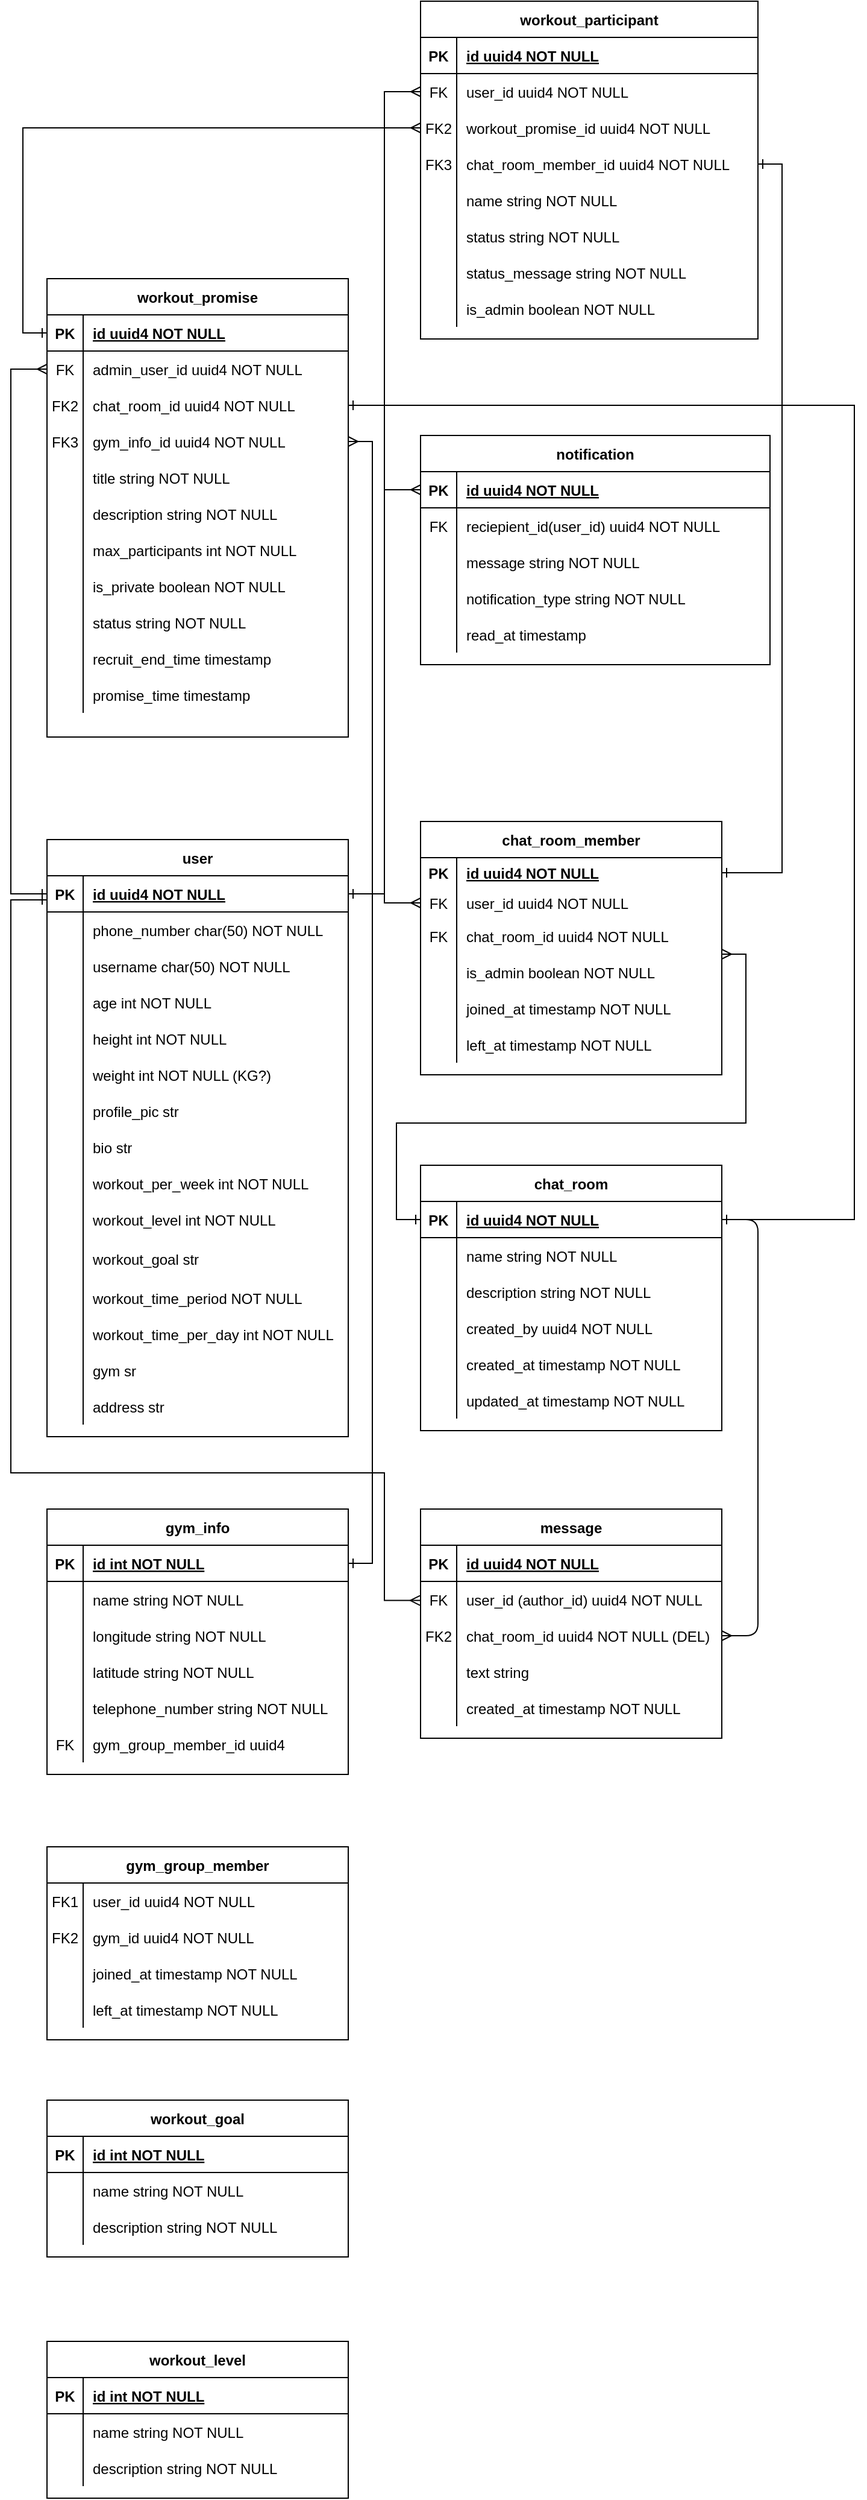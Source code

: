 <mxfile version="20.8.20" type="github">
  <diagram id="R2lEEEUBdFMjLlhIrx00" name="Page-1">
    <mxGraphModel dx="1304" dy="1830" grid="1" gridSize="10" guides="1" tooltips="1" connect="1" arrows="1" fold="1" page="1" pageScale="1" pageWidth="850" pageHeight="1100" math="0" shadow="0" extFonts="Permanent Marker^https://fonts.googleapis.com/css?family=Permanent+Marker">
      <root>
        <mxCell id="0" />
        <mxCell id="1" parent="0" />
        <mxCell id="C-vyLk0tnHw3VtMMgP7b-12" value="" style="edgeStyle=entityRelationEdgeStyle;endArrow=ERone;startArrow=ERmany;endFill=0;startFill=0;exitX=1;exitY=0.5;exitDx=0;exitDy=0;entryX=1;entryY=0.5;entryDx=0;entryDy=0;" parent="1" source="C-vyLk0tnHw3VtMMgP7b-9" target="C-vyLk0tnHw3VtMMgP7b-14" edge="1">
          <mxGeometry width="100" height="100" relative="1" as="geometry">
            <mxPoint x="500" y="305" as="sourcePoint" />
            <mxPoint x="560" y="330" as="targetPoint" />
          </mxGeometry>
        </mxCell>
        <mxCell id="C-vyLk0tnHw3VtMMgP7b-2" value="message" style="shape=table;startSize=30;container=1;collapsible=1;childLayout=tableLayout;fixedRows=1;rowLines=0;fontStyle=1;align=center;resizeLast=1;" parent="1" vertex="1">
          <mxGeometry x="460" y="800" width="250" height="190" as="geometry">
            <mxRectangle x="460" y="800" width="90" height="30" as="alternateBounds" />
          </mxGeometry>
        </mxCell>
        <mxCell id="C-vyLk0tnHw3VtMMgP7b-3" value="" style="shape=partialRectangle;collapsible=0;dropTarget=0;pointerEvents=0;fillColor=none;points=[[0,0.5],[1,0.5]];portConstraint=eastwest;top=0;left=0;right=0;bottom=1;" parent="C-vyLk0tnHw3VtMMgP7b-2" vertex="1">
          <mxGeometry y="30" width="250" height="30" as="geometry" />
        </mxCell>
        <mxCell id="C-vyLk0tnHw3VtMMgP7b-4" value="PK" style="shape=partialRectangle;overflow=hidden;connectable=0;fillColor=none;top=0;left=0;bottom=0;right=0;fontStyle=1;" parent="C-vyLk0tnHw3VtMMgP7b-3" vertex="1">
          <mxGeometry width="30" height="30" as="geometry">
            <mxRectangle width="30" height="30" as="alternateBounds" />
          </mxGeometry>
        </mxCell>
        <mxCell id="C-vyLk0tnHw3VtMMgP7b-5" value="id uuid4 NOT NULL " style="shape=partialRectangle;overflow=hidden;connectable=0;fillColor=none;top=0;left=0;bottom=0;right=0;align=left;spacingLeft=6;fontStyle=5;" parent="C-vyLk0tnHw3VtMMgP7b-3" vertex="1">
          <mxGeometry x="30" width="220" height="30" as="geometry">
            <mxRectangle width="220" height="30" as="alternateBounds" />
          </mxGeometry>
        </mxCell>
        <mxCell id="C-vyLk0tnHw3VtMMgP7b-6" value="" style="shape=partialRectangle;collapsible=0;dropTarget=0;pointerEvents=0;fillColor=none;points=[[0,0.5],[1,0.5]];portConstraint=eastwest;top=0;left=0;right=0;bottom=0;" parent="C-vyLk0tnHw3VtMMgP7b-2" vertex="1">
          <mxGeometry y="60" width="250" height="30" as="geometry" />
        </mxCell>
        <mxCell id="C-vyLk0tnHw3VtMMgP7b-7" value="FK" style="shape=partialRectangle;overflow=hidden;connectable=0;fillColor=none;top=0;left=0;bottom=0;right=0;" parent="C-vyLk0tnHw3VtMMgP7b-6" vertex="1">
          <mxGeometry width="30" height="30" as="geometry">
            <mxRectangle width="30" height="30" as="alternateBounds" />
          </mxGeometry>
        </mxCell>
        <mxCell id="C-vyLk0tnHw3VtMMgP7b-8" value="user_id (author_id) uuid4 NOT NULL" style="shape=partialRectangle;overflow=hidden;connectable=0;fillColor=none;top=0;left=0;bottom=0;right=0;align=left;spacingLeft=6;" parent="C-vyLk0tnHw3VtMMgP7b-6" vertex="1">
          <mxGeometry x="30" width="220" height="30" as="geometry">
            <mxRectangle width="220" height="30" as="alternateBounds" />
          </mxGeometry>
        </mxCell>
        <mxCell id="C-vyLk0tnHw3VtMMgP7b-9" value="" style="shape=partialRectangle;collapsible=0;dropTarget=0;pointerEvents=0;fillColor=none;points=[[0,0.5],[1,0.5]];portConstraint=eastwest;top=0;left=0;right=0;bottom=0;" parent="C-vyLk0tnHw3VtMMgP7b-2" vertex="1">
          <mxGeometry y="90" width="250" height="30" as="geometry" />
        </mxCell>
        <mxCell id="C-vyLk0tnHw3VtMMgP7b-10" value="FK2" style="shape=partialRectangle;overflow=hidden;connectable=0;fillColor=none;top=0;left=0;bottom=0;right=0;" parent="C-vyLk0tnHw3VtMMgP7b-9" vertex="1">
          <mxGeometry width="30" height="30" as="geometry">
            <mxRectangle width="30" height="30" as="alternateBounds" />
          </mxGeometry>
        </mxCell>
        <mxCell id="C-vyLk0tnHw3VtMMgP7b-11" value="chat_room_id uuid4 NOT NULL (DEL)" style="shape=partialRectangle;overflow=hidden;connectable=0;fillColor=none;top=0;left=0;bottom=0;right=0;align=left;spacingLeft=6;" parent="C-vyLk0tnHw3VtMMgP7b-9" vertex="1">
          <mxGeometry x="30" width="220" height="30" as="geometry">
            <mxRectangle width="220" height="30" as="alternateBounds" />
          </mxGeometry>
        </mxCell>
        <mxCell id="0353H2jqWzRExzZNAmgH-51" value="" style="shape=partialRectangle;collapsible=0;dropTarget=0;pointerEvents=0;fillColor=none;points=[[0,0.5],[1,0.5]];portConstraint=eastwest;top=0;left=0;right=0;bottom=0;" parent="C-vyLk0tnHw3VtMMgP7b-2" vertex="1">
          <mxGeometry y="120" width="250" height="30" as="geometry" />
        </mxCell>
        <mxCell id="0353H2jqWzRExzZNAmgH-52" value="" style="shape=partialRectangle;overflow=hidden;connectable=0;fillColor=none;top=0;left=0;bottom=0;right=0;" parent="0353H2jqWzRExzZNAmgH-51" vertex="1">
          <mxGeometry width="30" height="30" as="geometry">
            <mxRectangle width="30" height="30" as="alternateBounds" />
          </mxGeometry>
        </mxCell>
        <mxCell id="0353H2jqWzRExzZNAmgH-53" value="text string" style="shape=partialRectangle;overflow=hidden;connectable=0;fillColor=none;top=0;left=0;bottom=0;right=0;align=left;spacingLeft=6;" parent="0353H2jqWzRExzZNAmgH-51" vertex="1">
          <mxGeometry x="30" width="220" height="30" as="geometry">
            <mxRectangle width="220" height="30" as="alternateBounds" />
          </mxGeometry>
        </mxCell>
        <mxCell id="jYARe_anY0HuCNCzNGfP-7" value="" style="shape=partialRectangle;collapsible=0;dropTarget=0;pointerEvents=0;fillColor=none;points=[[0,0.5],[1,0.5]];portConstraint=eastwest;top=0;left=0;right=0;bottom=0;" parent="C-vyLk0tnHw3VtMMgP7b-2" vertex="1">
          <mxGeometry y="150" width="250" height="30" as="geometry" />
        </mxCell>
        <mxCell id="jYARe_anY0HuCNCzNGfP-8" value="" style="shape=partialRectangle;overflow=hidden;connectable=0;fillColor=none;top=0;left=0;bottom=0;right=0;" parent="jYARe_anY0HuCNCzNGfP-7" vertex="1">
          <mxGeometry width="30" height="30" as="geometry">
            <mxRectangle width="30" height="30" as="alternateBounds" />
          </mxGeometry>
        </mxCell>
        <mxCell id="jYARe_anY0HuCNCzNGfP-9" value="created_at timestamp NOT NULL" style="shape=partialRectangle;overflow=hidden;connectable=0;fillColor=none;top=0;left=0;bottom=0;right=0;align=left;spacingLeft=6;" parent="jYARe_anY0HuCNCzNGfP-7" vertex="1">
          <mxGeometry x="30" width="220" height="30" as="geometry">
            <mxRectangle width="220" height="30" as="alternateBounds" />
          </mxGeometry>
        </mxCell>
        <mxCell id="C-vyLk0tnHw3VtMMgP7b-13" value="chat_room" style="shape=table;startSize=30;container=1;collapsible=1;childLayout=tableLayout;fixedRows=1;rowLines=0;fontStyle=1;align=center;resizeLast=1;" parent="1" vertex="1">
          <mxGeometry x="460" y="515" width="250" height="220" as="geometry" />
        </mxCell>
        <mxCell id="C-vyLk0tnHw3VtMMgP7b-14" value="" style="shape=partialRectangle;collapsible=0;dropTarget=0;pointerEvents=0;fillColor=none;points=[[0,0.5],[1,0.5]];portConstraint=eastwest;top=0;left=0;right=0;bottom=1;" parent="C-vyLk0tnHw3VtMMgP7b-13" vertex="1">
          <mxGeometry y="30" width="250" height="30" as="geometry" />
        </mxCell>
        <mxCell id="C-vyLk0tnHw3VtMMgP7b-15" value="PK" style="shape=partialRectangle;overflow=hidden;connectable=0;fillColor=none;top=0;left=0;bottom=0;right=0;fontStyle=1;" parent="C-vyLk0tnHw3VtMMgP7b-14" vertex="1">
          <mxGeometry width="30" height="30" as="geometry">
            <mxRectangle width="30" height="30" as="alternateBounds" />
          </mxGeometry>
        </mxCell>
        <mxCell id="C-vyLk0tnHw3VtMMgP7b-16" value="id uuid4 NOT NULL " style="shape=partialRectangle;overflow=hidden;connectable=0;fillColor=none;top=0;left=0;bottom=0;right=0;align=left;spacingLeft=6;fontStyle=5;" parent="C-vyLk0tnHw3VtMMgP7b-14" vertex="1">
          <mxGeometry x="30" width="220" height="30" as="geometry">
            <mxRectangle width="220" height="30" as="alternateBounds" />
          </mxGeometry>
        </mxCell>
        <mxCell id="C-vyLk0tnHw3VtMMgP7b-17" value="" style="shape=partialRectangle;collapsible=0;dropTarget=0;pointerEvents=0;fillColor=none;points=[[0,0.5],[1,0.5]];portConstraint=eastwest;top=0;left=0;right=0;bottom=0;" parent="C-vyLk0tnHw3VtMMgP7b-13" vertex="1">
          <mxGeometry y="60" width="250" height="30" as="geometry" />
        </mxCell>
        <mxCell id="C-vyLk0tnHw3VtMMgP7b-18" value="" style="shape=partialRectangle;overflow=hidden;connectable=0;fillColor=none;top=0;left=0;bottom=0;right=0;" parent="C-vyLk0tnHw3VtMMgP7b-17" vertex="1">
          <mxGeometry width="30" height="30" as="geometry">
            <mxRectangle width="30" height="30" as="alternateBounds" />
          </mxGeometry>
        </mxCell>
        <mxCell id="C-vyLk0tnHw3VtMMgP7b-19" value="name string NOT NULL" style="shape=partialRectangle;overflow=hidden;connectable=0;fillColor=none;top=0;left=0;bottom=0;right=0;align=left;spacingLeft=6;" parent="C-vyLk0tnHw3VtMMgP7b-17" vertex="1">
          <mxGeometry x="30" width="220" height="30" as="geometry">
            <mxRectangle width="220" height="30" as="alternateBounds" />
          </mxGeometry>
        </mxCell>
        <mxCell id="jYARe_anY0HuCNCzNGfP-1" value="" style="shape=partialRectangle;collapsible=0;dropTarget=0;pointerEvents=0;fillColor=none;points=[[0,0.5],[1,0.5]];portConstraint=eastwest;top=0;left=0;right=0;bottom=0;" parent="C-vyLk0tnHw3VtMMgP7b-13" vertex="1">
          <mxGeometry y="90" width="250" height="30" as="geometry" />
        </mxCell>
        <mxCell id="jYARe_anY0HuCNCzNGfP-2" value="" style="shape=partialRectangle;overflow=hidden;connectable=0;fillColor=none;top=0;left=0;bottom=0;right=0;" parent="jYARe_anY0HuCNCzNGfP-1" vertex="1">
          <mxGeometry width="30" height="30" as="geometry">
            <mxRectangle width="30" height="30" as="alternateBounds" />
          </mxGeometry>
        </mxCell>
        <mxCell id="jYARe_anY0HuCNCzNGfP-3" value="description string NOT NULL" style="shape=partialRectangle;overflow=hidden;connectable=0;fillColor=none;top=0;left=0;bottom=0;right=0;align=left;spacingLeft=6;" parent="jYARe_anY0HuCNCzNGfP-1" vertex="1">
          <mxGeometry x="30" width="220" height="30" as="geometry">
            <mxRectangle width="220" height="30" as="alternateBounds" />
          </mxGeometry>
        </mxCell>
        <mxCell id="bG35gYktcvvZHhB6uLCY-1" value="" style="shape=partialRectangle;collapsible=0;dropTarget=0;pointerEvents=0;fillColor=none;points=[[0,0.5],[1,0.5]];portConstraint=eastwest;top=0;left=0;right=0;bottom=0;" parent="C-vyLk0tnHw3VtMMgP7b-13" vertex="1">
          <mxGeometry y="120" width="250" height="30" as="geometry" />
        </mxCell>
        <mxCell id="bG35gYktcvvZHhB6uLCY-2" value="" style="shape=partialRectangle;overflow=hidden;connectable=0;fillColor=none;top=0;left=0;bottom=0;right=0;" parent="bG35gYktcvvZHhB6uLCY-1" vertex="1">
          <mxGeometry width="30" height="30" as="geometry">
            <mxRectangle width="30" height="30" as="alternateBounds" />
          </mxGeometry>
        </mxCell>
        <mxCell id="bG35gYktcvvZHhB6uLCY-3" value="created_by uuid4 NOT NULL" style="shape=partialRectangle;overflow=hidden;connectable=0;fillColor=none;top=0;left=0;bottom=0;right=0;align=left;spacingLeft=6;" parent="bG35gYktcvvZHhB6uLCY-1" vertex="1">
          <mxGeometry x="30" width="220" height="30" as="geometry">
            <mxRectangle width="220" height="30" as="alternateBounds" />
          </mxGeometry>
        </mxCell>
        <mxCell id="jYARe_anY0HuCNCzNGfP-4" value="" style="shape=partialRectangle;collapsible=0;dropTarget=0;pointerEvents=0;fillColor=none;points=[[0,0.5],[1,0.5]];portConstraint=eastwest;top=0;left=0;right=0;bottom=0;" parent="C-vyLk0tnHw3VtMMgP7b-13" vertex="1">
          <mxGeometry y="150" width="250" height="30" as="geometry" />
        </mxCell>
        <mxCell id="jYARe_anY0HuCNCzNGfP-5" value="" style="shape=partialRectangle;overflow=hidden;connectable=0;fillColor=none;top=0;left=0;bottom=0;right=0;" parent="jYARe_anY0HuCNCzNGfP-4" vertex="1">
          <mxGeometry width="30" height="30" as="geometry">
            <mxRectangle width="30" height="30" as="alternateBounds" />
          </mxGeometry>
        </mxCell>
        <mxCell id="jYARe_anY0HuCNCzNGfP-6" value="created_at timestamp NOT NULL" style="shape=partialRectangle;overflow=hidden;connectable=0;fillColor=none;top=0;left=0;bottom=0;right=0;align=left;spacingLeft=6;" parent="jYARe_anY0HuCNCzNGfP-4" vertex="1">
          <mxGeometry x="30" width="220" height="30" as="geometry">
            <mxRectangle width="220" height="30" as="alternateBounds" />
          </mxGeometry>
        </mxCell>
        <mxCell id="jYARe_anY0HuCNCzNGfP-17" value="" style="shape=partialRectangle;collapsible=0;dropTarget=0;pointerEvents=0;fillColor=none;points=[[0,0.5],[1,0.5]];portConstraint=eastwest;top=0;left=0;right=0;bottom=0;" parent="C-vyLk0tnHw3VtMMgP7b-13" vertex="1">
          <mxGeometry y="180" width="250" height="30" as="geometry" />
        </mxCell>
        <mxCell id="jYARe_anY0HuCNCzNGfP-18" value="" style="shape=partialRectangle;overflow=hidden;connectable=0;fillColor=none;top=0;left=0;bottom=0;right=0;" parent="jYARe_anY0HuCNCzNGfP-17" vertex="1">
          <mxGeometry width="30" height="30" as="geometry">
            <mxRectangle width="30" height="30" as="alternateBounds" />
          </mxGeometry>
        </mxCell>
        <mxCell id="jYARe_anY0HuCNCzNGfP-19" value="updated_at timestamp NOT NULL" style="shape=partialRectangle;overflow=hidden;connectable=0;fillColor=none;top=0;left=0;bottom=0;right=0;align=left;spacingLeft=6;" parent="jYARe_anY0HuCNCzNGfP-17" vertex="1">
          <mxGeometry x="30" width="220" height="30" as="geometry">
            <mxRectangle width="220" height="30" as="alternateBounds" />
          </mxGeometry>
        </mxCell>
        <mxCell id="C-vyLk0tnHw3VtMMgP7b-23" value="user" style="shape=table;startSize=30;container=1;collapsible=1;childLayout=tableLayout;fixedRows=1;rowLines=0;fontStyle=1;align=center;resizeLast=1;" parent="1" vertex="1">
          <mxGeometry x="150" y="245" width="250" height="495" as="geometry">
            <mxRectangle x="120" y="120" width="70" height="30" as="alternateBounds" />
          </mxGeometry>
        </mxCell>
        <mxCell id="C-vyLk0tnHw3VtMMgP7b-24" value="" style="shape=partialRectangle;collapsible=0;dropTarget=0;pointerEvents=0;fillColor=none;points=[[0,0.5],[1,0.5]];portConstraint=eastwest;top=0;left=0;right=0;bottom=1;" parent="C-vyLk0tnHw3VtMMgP7b-23" vertex="1">
          <mxGeometry y="30" width="250" height="30" as="geometry" />
        </mxCell>
        <mxCell id="C-vyLk0tnHw3VtMMgP7b-25" value="PK" style="shape=partialRectangle;overflow=hidden;connectable=0;fillColor=none;top=0;left=0;bottom=0;right=0;fontStyle=1;" parent="C-vyLk0tnHw3VtMMgP7b-24" vertex="1">
          <mxGeometry width="30" height="30" as="geometry">
            <mxRectangle width="30" height="30" as="alternateBounds" />
          </mxGeometry>
        </mxCell>
        <mxCell id="C-vyLk0tnHw3VtMMgP7b-26" value="id uuid4 NOT NULL " style="shape=partialRectangle;overflow=hidden;connectable=0;fillColor=none;top=0;left=0;bottom=0;right=0;align=left;spacingLeft=6;fontStyle=5;" parent="C-vyLk0tnHw3VtMMgP7b-24" vertex="1">
          <mxGeometry x="30" width="220" height="30" as="geometry">
            <mxRectangle width="220" height="30" as="alternateBounds" />
          </mxGeometry>
        </mxCell>
        <mxCell id="C-vyLk0tnHw3VtMMgP7b-27" value="" style="shape=partialRectangle;collapsible=0;dropTarget=0;pointerEvents=0;fillColor=none;points=[[0,0.5],[1,0.5]];portConstraint=eastwest;top=0;left=0;right=0;bottom=0;" parent="C-vyLk0tnHw3VtMMgP7b-23" vertex="1">
          <mxGeometry y="60" width="250" height="30" as="geometry" />
        </mxCell>
        <mxCell id="C-vyLk0tnHw3VtMMgP7b-28" value="" style="shape=partialRectangle;overflow=hidden;connectable=0;fillColor=none;top=0;left=0;bottom=0;right=0;" parent="C-vyLk0tnHw3VtMMgP7b-27" vertex="1">
          <mxGeometry width="30" height="30" as="geometry">
            <mxRectangle width="30" height="30" as="alternateBounds" />
          </mxGeometry>
        </mxCell>
        <mxCell id="C-vyLk0tnHw3VtMMgP7b-29" value="phone_number char(50) NOT NULL" style="shape=partialRectangle;overflow=hidden;connectable=0;fillColor=none;top=0;left=0;bottom=0;right=0;align=left;spacingLeft=6;" parent="C-vyLk0tnHw3VtMMgP7b-27" vertex="1">
          <mxGeometry x="30" width="220" height="30" as="geometry">
            <mxRectangle width="220" height="30" as="alternateBounds" />
          </mxGeometry>
        </mxCell>
        <mxCell id="0353H2jqWzRExzZNAmgH-12" value="" style="shape=partialRectangle;collapsible=0;dropTarget=0;pointerEvents=0;fillColor=none;points=[[0,0.5],[1,0.5]];portConstraint=eastwest;top=0;left=0;right=0;bottom=0;" parent="C-vyLk0tnHw3VtMMgP7b-23" vertex="1">
          <mxGeometry y="90" width="250" height="30" as="geometry" />
        </mxCell>
        <mxCell id="0353H2jqWzRExzZNAmgH-13" value="" style="shape=partialRectangle;overflow=hidden;connectable=0;fillColor=none;top=0;left=0;bottom=0;right=0;" parent="0353H2jqWzRExzZNAmgH-12" vertex="1">
          <mxGeometry width="30" height="30" as="geometry">
            <mxRectangle width="30" height="30" as="alternateBounds" />
          </mxGeometry>
        </mxCell>
        <mxCell id="0353H2jqWzRExzZNAmgH-14" value="username char(50) NOT NULL" style="shape=partialRectangle;overflow=hidden;connectable=0;fillColor=none;top=0;left=0;bottom=0;right=0;align=left;spacingLeft=6;" parent="0353H2jqWzRExzZNAmgH-12" vertex="1">
          <mxGeometry x="30" width="220" height="30" as="geometry">
            <mxRectangle width="220" height="30" as="alternateBounds" />
          </mxGeometry>
        </mxCell>
        <mxCell id="0353H2jqWzRExzZNAmgH-15" value="" style="shape=partialRectangle;collapsible=0;dropTarget=0;pointerEvents=0;fillColor=none;points=[[0,0.5],[1,0.5]];portConstraint=eastwest;top=0;left=0;right=0;bottom=0;" parent="C-vyLk0tnHw3VtMMgP7b-23" vertex="1">
          <mxGeometry y="120" width="250" height="30" as="geometry" />
        </mxCell>
        <mxCell id="0353H2jqWzRExzZNAmgH-16" value="" style="shape=partialRectangle;overflow=hidden;connectable=0;fillColor=none;top=0;left=0;bottom=0;right=0;" parent="0353H2jqWzRExzZNAmgH-15" vertex="1">
          <mxGeometry width="30" height="30" as="geometry">
            <mxRectangle width="30" height="30" as="alternateBounds" />
          </mxGeometry>
        </mxCell>
        <mxCell id="0353H2jqWzRExzZNAmgH-17" value="age int NOT NULL" style="shape=partialRectangle;overflow=hidden;connectable=0;fillColor=none;top=0;left=0;bottom=0;right=0;align=left;spacingLeft=6;" parent="0353H2jqWzRExzZNAmgH-15" vertex="1">
          <mxGeometry x="30" width="220" height="30" as="geometry">
            <mxRectangle width="220" height="30" as="alternateBounds" />
          </mxGeometry>
        </mxCell>
        <mxCell id="0353H2jqWzRExzZNAmgH-18" value="" style="shape=partialRectangle;collapsible=0;dropTarget=0;pointerEvents=0;fillColor=none;points=[[0,0.5],[1,0.5]];portConstraint=eastwest;top=0;left=0;right=0;bottom=0;" parent="C-vyLk0tnHw3VtMMgP7b-23" vertex="1">
          <mxGeometry y="150" width="250" height="30" as="geometry" />
        </mxCell>
        <mxCell id="0353H2jqWzRExzZNAmgH-19" value="" style="shape=partialRectangle;overflow=hidden;connectable=0;fillColor=none;top=0;left=0;bottom=0;right=0;" parent="0353H2jqWzRExzZNAmgH-18" vertex="1">
          <mxGeometry width="30" height="30" as="geometry">
            <mxRectangle width="30" height="30" as="alternateBounds" />
          </mxGeometry>
        </mxCell>
        <mxCell id="0353H2jqWzRExzZNAmgH-20" value="height int NOT NULL" style="shape=partialRectangle;overflow=hidden;connectable=0;fillColor=none;top=0;left=0;bottom=0;right=0;align=left;spacingLeft=6;" parent="0353H2jqWzRExzZNAmgH-18" vertex="1">
          <mxGeometry x="30" width="220" height="30" as="geometry">
            <mxRectangle width="220" height="30" as="alternateBounds" />
          </mxGeometry>
        </mxCell>
        <mxCell id="0353H2jqWzRExzZNAmgH-21" value="" style="shape=partialRectangle;collapsible=0;dropTarget=0;pointerEvents=0;fillColor=none;points=[[0,0.5],[1,0.5]];portConstraint=eastwest;top=0;left=0;right=0;bottom=0;" parent="C-vyLk0tnHw3VtMMgP7b-23" vertex="1">
          <mxGeometry y="180" width="250" height="30" as="geometry" />
        </mxCell>
        <mxCell id="0353H2jqWzRExzZNAmgH-22" value="" style="shape=partialRectangle;overflow=hidden;connectable=0;fillColor=none;top=0;left=0;bottom=0;right=0;" parent="0353H2jqWzRExzZNAmgH-21" vertex="1">
          <mxGeometry width="30" height="30" as="geometry">
            <mxRectangle width="30" height="30" as="alternateBounds" />
          </mxGeometry>
        </mxCell>
        <mxCell id="0353H2jqWzRExzZNAmgH-23" value="weight int NOT NULL (KG?)" style="shape=partialRectangle;overflow=hidden;connectable=0;fillColor=none;top=0;left=0;bottom=0;right=0;align=left;spacingLeft=6;" parent="0353H2jqWzRExzZNAmgH-21" vertex="1">
          <mxGeometry x="30" width="220" height="30" as="geometry">
            <mxRectangle width="220" height="30" as="alternateBounds" />
          </mxGeometry>
        </mxCell>
        <mxCell id="0353H2jqWzRExzZNAmgH-54" value="" style="shape=partialRectangle;collapsible=0;dropTarget=0;pointerEvents=0;fillColor=none;points=[[0,0.5],[1,0.5]];portConstraint=eastwest;top=0;left=0;right=0;bottom=0;" parent="C-vyLk0tnHw3VtMMgP7b-23" vertex="1">
          <mxGeometry y="210" width="250" height="30" as="geometry" />
        </mxCell>
        <mxCell id="0353H2jqWzRExzZNAmgH-55" value="" style="shape=partialRectangle;overflow=hidden;connectable=0;fillColor=none;top=0;left=0;bottom=0;right=0;" parent="0353H2jqWzRExzZNAmgH-54" vertex="1">
          <mxGeometry width="30" height="30" as="geometry">
            <mxRectangle width="30" height="30" as="alternateBounds" />
          </mxGeometry>
        </mxCell>
        <mxCell id="0353H2jqWzRExzZNAmgH-56" value="profile_pic str" style="shape=partialRectangle;overflow=hidden;connectable=0;fillColor=none;top=0;left=0;bottom=0;right=0;align=left;spacingLeft=6;" parent="0353H2jqWzRExzZNAmgH-54" vertex="1">
          <mxGeometry x="30" width="220" height="30" as="geometry">
            <mxRectangle width="220" height="30" as="alternateBounds" />
          </mxGeometry>
        </mxCell>
        <mxCell id="jYARe_anY0HuCNCzNGfP-13" value="" style="shape=partialRectangle;collapsible=0;dropTarget=0;pointerEvents=0;fillColor=none;points=[[0,0.5],[1,0.5]];portConstraint=eastwest;top=0;left=0;right=0;bottom=0;" parent="C-vyLk0tnHw3VtMMgP7b-23" vertex="1">
          <mxGeometry y="240" width="250" height="30" as="geometry" />
        </mxCell>
        <mxCell id="jYARe_anY0HuCNCzNGfP-14" value="" style="shape=partialRectangle;overflow=hidden;connectable=0;fillColor=none;top=0;left=0;bottom=0;right=0;" parent="jYARe_anY0HuCNCzNGfP-13" vertex="1">
          <mxGeometry width="30" height="30" as="geometry">
            <mxRectangle width="30" height="30" as="alternateBounds" />
          </mxGeometry>
        </mxCell>
        <mxCell id="jYARe_anY0HuCNCzNGfP-15" value="bio str" style="shape=partialRectangle;overflow=hidden;connectable=0;fillColor=none;top=0;left=0;bottom=0;right=0;align=left;spacingLeft=6;" parent="jYARe_anY0HuCNCzNGfP-13" vertex="1">
          <mxGeometry x="30" width="220" height="30" as="geometry">
            <mxRectangle width="220" height="30" as="alternateBounds" />
          </mxGeometry>
        </mxCell>
        <mxCell id="0353H2jqWzRExzZNAmgH-24" value="" style="shape=partialRectangle;collapsible=0;dropTarget=0;pointerEvents=0;fillColor=none;points=[[0,0.5],[1,0.5]];portConstraint=eastwest;top=0;left=0;right=0;bottom=0;" parent="C-vyLk0tnHw3VtMMgP7b-23" vertex="1">
          <mxGeometry y="270" width="250" height="30" as="geometry" />
        </mxCell>
        <mxCell id="0353H2jqWzRExzZNAmgH-25" value="" style="shape=partialRectangle;overflow=hidden;connectable=0;fillColor=none;top=0;left=0;bottom=0;right=0;" parent="0353H2jqWzRExzZNAmgH-24" vertex="1">
          <mxGeometry width="30" height="30" as="geometry">
            <mxRectangle width="30" height="30" as="alternateBounds" />
          </mxGeometry>
        </mxCell>
        <mxCell id="0353H2jqWzRExzZNAmgH-26" value="workout_per_week int NOT NULL" style="shape=partialRectangle;overflow=hidden;connectable=0;fillColor=none;top=0;left=0;bottom=0;right=0;align=left;spacingLeft=6;" parent="0353H2jqWzRExzZNAmgH-24" vertex="1">
          <mxGeometry x="30" width="220" height="30" as="geometry">
            <mxRectangle width="220" height="30" as="alternateBounds" />
          </mxGeometry>
        </mxCell>
        <mxCell id="0353H2jqWzRExzZNAmgH-33" value="" style="shape=partialRectangle;collapsible=0;dropTarget=0;pointerEvents=0;fillColor=none;points=[[0,0.5],[1,0.5]];portConstraint=eastwest;top=0;left=0;right=0;bottom=0;" parent="C-vyLk0tnHw3VtMMgP7b-23" vertex="1">
          <mxGeometry y="300" width="250" height="30" as="geometry" />
        </mxCell>
        <mxCell id="0353H2jqWzRExzZNAmgH-34" value="" style="shape=partialRectangle;overflow=hidden;connectable=0;fillColor=none;top=0;left=0;bottom=0;right=0;" parent="0353H2jqWzRExzZNAmgH-33" vertex="1">
          <mxGeometry width="30" height="30" as="geometry">
            <mxRectangle width="30" height="30" as="alternateBounds" />
          </mxGeometry>
        </mxCell>
        <mxCell id="0353H2jqWzRExzZNAmgH-35" value="workout_level int NOT NULL" style="shape=partialRectangle;overflow=hidden;connectable=0;fillColor=none;top=0;left=0;bottom=0;right=0;align=left;spacingLeft=6;" parent="0353H2jqWzRExzZNAmgH-33" vertex="1">
          <mxGeometry x="30" width="220" height="30" as="geometry">
            <mxRectangle width="220" height="30" as="alternateBounds" />
          </mxGeometry>
        </mxCell>
        <mxCell id="0353H2jqWzRExzZNAmgH-36" value="" style="shape=partialRectangle;collapsible=0;dropTarget=0;pointerEvents=0;fillColor=none;points=[[0,0.5],[1,0.5]];portConstraint=eastwest;top=0;left=0;right=0;bottom=0;" parent="C-vyLk0tnHw3VtMMgP7b-23" vertex="1">
          <mxGeometry y="330" width="250" height="35" as="geometry" />
        </mxCell>
        <mxCell id="0353H2jqWzRExzZNAmgH-37" value="" style="shape=partialRectangle;overflow=hidden;connectable=0;fillColor=none;top=0;left=0;bottom=0;right=0;" parent="0353H2jqWzRExzZNAmgH-36" vertex="1">
          <mxGeometry width="30" height="35" as="geometry">
            <mxRectangle width="30" height="35" as="alternateBounds" />
          </mxGeometry>
        </mxCell>
        <mxCell id="0353H2jqWzRExzZNAmgH-38" value="workout_goal str" style="shape=partialRectangle;overflow=hidden;connectable=0;fillColor=none;top=0;left=0;bottom=0;right=0;align=left;spacingLeft=6;" parent="0353H2jqWzRExzZNAmgH-36" vertex="1">
          <mxGeometry x="30" width="220" height="35" as="geometry">
            <mxRectangle width="220" height="35" as="alternateBounds" />
          </mxGeometry>
        </mxCell>
        <mxCell id="0353H2jqWzRExzZNAmgH-39" value="" style="shape=partialRectangle;collapsible=0;dropTarget=0;pointerEvents=0;fillColor=none;points=[[0,0.5],[1,0.5]];portConstraint=eastwest;top=0;left=0;right=0;bottom=0;" parent="C-vyLk0tnHw3VtMMgP7b-23" vertex="1">
          <mxGeometry y="365" width="250" height="30" as="geometry" />
        </mxCell>
        <mxCell id="0353H2jqWzRExzZNAmgH-40" value="" style="shape=partialRectangle;overflow=hidden;connectable=0;fillColor=none;top=0;left=0;bottom=0;right=0;" parent="0353H2jqWzRExzZNAmgH-39" vertex="1">
          <mxGeometry width="30" height="30" as="geometry">
            <mxRectangle width="30" height="30" as="alternateBounds" />
          </mxGeometry>
        </mxCell>
        <mxCell id="0353H2jqWzRExzZNAmgH-41" value="workout_time_period NOT NULL" style="shape=partialRectangle;overflow=hidden;connectable=0;fillColor=none;top=0;left=0;bottom=0;right=0;align=left;spacingLeft=6;" parent="0353H2jqWzRExzZNAmgH-39" vertex="1">
          <mxGeometry x="30" width="220" height="30" as="geometry">
            <mxRectangle width="220" height="30" as="alternateBounds" />
          </mxGeometry>
        </mxCell>
        <mxCell id="7yWavOKjkRkiVlHU1opn-1" value="" style="shape=partialRectangle;collapsible=0;dropTarget=0;pointerEvents=0;fillColor=none;points=[[0,0.5],[1,0.5]];portConstraint=eastwest;top=0;left=0;right=0;bottom=0;" parent="C-vyLk0tnHw3VtMMgP7b-23" vertex="1">
          <mxGeometry y="395" width="250" height="30" as="geometry" />
        </mxCell>
        <mxCell id="7yWavOKjkRkiVlHU1opn-2" value="" style="shape=partialRectangle;overflow=hidden;connectable=0;fillColor=none;top=0;left=0;bottom=0;right=0;" parent="7yWavOKjkRkiVlHU1opn-1" vertex="1">
          <mxGeometry width="30" height="30" as="geometry">
            <mxRectangle width="30" height="30" as="alternateBounds" />
          </mxGeometry>
        </mxCell>
        <mxCell id="7yWavOKjkRkiVlHU1opn-3" value="workout_time_per_day int NOT NULL" style="shape=partialRectangle;overflow=hidden;connectable=0;fillColor=none;top=0;left=0;bottom=0;right=0;align=left;spacingLeft=6;" parent="7yWavOKjkRkiVlHU1opn-1" vertex="1">
          <mxGeometry x="30" width="220" height="30" as="geometry">
            <mxRectangle width="220" height="30" as="alternateBounds" />
          </mxGeometry>
        </mxCell>
        <mxCell id="7yWavOKjkRkiVlHU1opn-4" value="" style="shape=partialRectangle;collapsible=0;dropTarget=0;pointerEvents=0;fillColor=none;points=[[0,0.5],[1,0.5]];portConstraint=eastwest;top=0;left=0;right=0;bottom=0;" parent="C-vyLk0tnHw3VtMMgP7b-23" vertex="1">
          <mxGeometry y="425" width="250" height="30" as="geometry" />
        </mxCell>
        <mxCell id="7yWavOKjkRkiVlHU1opn-5" value="" style="shape=partialRectangle;overflow=hidden;connectable=0;fillColor=none;top=0;left=0;bottom=0;right=0;" parent="7yWavOKjkRkiVlHU1opn-4" vertex="1">
          <mxGeometry width="30" height="30" as="geometry">
            <mxRectangle width="30" height="30" as="alternateBounds" />
          </mxGeometry>
        </mxCell>
        <mxCell id="7yWavOKjkRkiVlHU1opn-6" value="gym sr" style="shape=partialRectangle;overflow=hidden;connectable=0;fillColor=none;top=0;left=0;bottom=0;right=0;align=left;spacingLeft=6;" parent="7yWavOKjkRkiVlHU1opn-4" vertex="1">
          <mxGeometry x="30" width="220" height="30" as="geometry">
            <mxRectangle width="220" height="30" as="alternateBounds" />
          </mxGeometry>
        </mxCell>
        <mxCell id="7yWavOKjkRkiVlHU1opn-7" value="" style="shape=partialRectangle;collapsible=0;dropTarget=0;pointerEvents=0;fillColor=none;points=[[0,0.5],[1,0.5]];portConstraint=eastwest;top=0;left=0;right=0;bottom=0;" parent="C-vyLk0tnHw3VtMMgP7b-23" vertex="1">
          <mxGeometry y="455" width="250" height="30" as="geometry" />
        </mxCell>
        <mxCell id="7yWavOKjkRkiVlHU1opn-8" value="" style="shape=partialRectangle;overflow=hidden;connectable=0;fillColor=none;top=0;left=0;bottom=0;right=0;" parent="7yWavOKjkRkiVlHU1opn-7" vertex="1">
          <mxGeometry width="30" height="30" as="geometry">
            <mxRectangle width="30" height="30" as="alternateBounds" />
          </mxGeometry>
        </mxCell>
        <mxCell id="7yWavOKjkRkiVlHU1opn-9" value="address str" style="shape=partialRectangle;overflow=hidden;connectable=0;fillColor=none;top=0;left=0;bottom=0;right=0;align=left;spacingLeft=6;" parent="7yWavOKjkRkiVlHU1opn-7" vertex="1">
          <mxGeometry x="30" width="220" height="30" as="geometry">
            <mxRectangle width="220" height="30" as="alternateBounds" />
          </mxGeometry>
        </mxCell>
        <mxCell id="0353H2jqWzRExzZNAmgH-57" value="chat_room_member" style="shape=table;startSize=30;container=1;collapsible=1;childLayout=tableLayout;fixedRows=1;rowLines=0;fontStyle=1;align=center;resizeLast=1;" parent="1" vertex="1">
          <mxGeometry x="460" y="230" width="250" height="210.0" as="geometry" />
        </mxCell>
        <mxCell id="0353H2jqWzRExzZNAmgH-61" value="" style="shape=partialRectangle;collapsible=0;dropTarget=0;pointerEvents=0;fillColor=none;points=[[0,0.5],[1,0.5]];portConstraint=eastwest;top=0;left=0;right=0;bottom=0;" parent="0353H2jqWzRExzZNAmgH-57" vertex="1">
          <mxGeometry y="30" width="250" height="25" as="geometry" />
        </mxCell>
        <mxCell id="0353H2jqWzRExzZNAmgH-62" value="PK" style="shape=partialRectangle;overflow=hidden;connectable=0;fillColor=none;top=0;left=0;bottom=0;right=0;fontStyle=1" parent="0353H2jqWzRExzZNAmgH-61" vertex="1">
          <mxGeometry width="30" height="25" as="geometry">
            <mxRectangle width="30" height="25" as="alternateBounds" />
          </mxGeometry>
        </mxCell>
        <mxCell id="0353H2jqWzRExzZNAmgH-63" value="id uuid4 NOT NULL" style="shape=partialRectangle;overflow=hidden;connectable=0;fillColor=none;top=0;left=0;bottom=0;right=0;align=left;spacingLeft=6;fontStyle=5" parent="0353H2jqWzRExzZNAmgH-61" vertex="1">
          <mxGeometry x="30" width="220" height="25" as="geometry">
            <mxRectangle width="220" height="25" as="alternateBounds" />
          </mxGeometry>
        </mxCell>
        <mxCell id="iz3a67xD38utBw8E5GMC-201" value="" style="shape=partialRectangle;collapsible=0;dropTarget=0;pointerEvents=0;fillColor=none;points=[[0,0.5],[1,0.5]];portConstraint=eastwest;top=0;left=0;right=0;bottom=0;" parent="0353H2jqWzRExzZNAmgH-57" vertex="1">
          <mxGeometry y="55" width="250" height="25" as="geometry" />
        </mxCell>
        <mxCell id="iz3a67xD38utBw8E5GMC-202" value="FK" style="shape=partialRectangle;overflow=hidden;connectable=0;fillColor=none;top=0;left=0;bottom=0;right=0;" parent="iz3a67xD38utBw8E5GMC-201" vertex="1">
          <mxGeometry width="30" height="25" as="geometry">
            <mxRectangle width="30" height="25" as="alternateBounds" />
          </mxGeometry>
        </mxCell>
        <mxCell id="iz3a67xD38utBw8E5GMC-203" value="user_id uuid4 NOT NULL" style="shape=partialRectangle;overflow=hidden;connectable=0;fillColor=none;top=0;left=0;bottom=0;right=0;align=left;spacingLeft=6;" parent="iz3a67xD38utBw8E5GMC-201" vertex="1">
          <mxGeometry x="30" width="220" height="25" as="geometry">
            <mxRectangle width="220" height="25" as="alternateBounds" />
          </mxGeometry>
        </mxCell>
        <mxCell id="0353H2jqWzRExzZNAmgH-67" value="" style="shape=partialRectangle;collapsible=0;dropTarget=0;pointerEvents=0;fillColor=none;points=[[0,0.5],[1,0.5]];portConstraint=eastwest;top=0;left=0;right=0;bottom=0;" parent="0353H2jqWzRExzZNAmgH-57" vertex="1">
          <mxGeometry y="80" width="250" height="30" as="geometry" />
        </mxCell>
        <mxCell id="0353H2jqWzRExzZNAmgH-68" value="FK" style="shape=partialRectangle;overflow=hidden;connectable=0;fillColor=none;top=0;left=0;bottom=0;right=0;" parent="0353H2jqWzRExzZNAmgH-67" vertex="1">
          <mxGeometry width="30" height="30" as="geometry">
            <mxRectangle width="30" height="30" as="alternateBounds" />
          </mxGeometry>
        </mxCell>
        <mxCell id="0353H2jqWzRExzZNAmgH-69" value="chat_room_id uuid4 NOT NULL" style="shape=partialRectangle;overflow=hidden;connectable=0;fillColor=none;top=0;left=0;bottom=0;right=0;align=left;spacingLeft=6;" parent="0353H2jqWzRExzZNAmgH-67" vertex="1">
          <mxGeometry x="30" width="220" height="30" as="geometry">
            <mxRectangle width="220" height="30" as="alternateBounds" />
          </mxGeometry>
        </mxCell>
        <mxCell id="0353H2jqWzRExzZNAmgH-70" value="" style="shape=partialRectangle;collapsible=0;dropTarget=0;pointerEvents=0;fillColor=none;points=[[0,0.5],[1,0.5]];portConstraint=eastwest;top=0;left=0;right=0;bottom=0;" parent="0353H2jqWzRExzZNAmgH-57" vertex="1">
          <mxGeometry y="110" width="250" height="30" as="geometry" />
        </mxCell>
        <mxCell id="0353H2jqWzRExzZNAmgH-71" value="" style="shape=partialRectangle;overflow=hidden;connectable=0;fillColor=none;top=0;left=0;bottom=0;right=0;" parent="0353H2jqWzRExzZNAmgH-70" vertex="1">
          <mxGeometry width="30" height="30" as="geometry">
            <mxRectangle width="30" height="30" as="alternateBounds" />
          </mxGeometry>
        </mxCell>
        <mxCell id="0353H2jqWzRExzZNAmgH-72" value="is_admin boolean NOT NULL" style="shape=partialRectangle;overflow=hidden;connectable=0;fillColor=none;top=0;left=0;bottom=0;right=0;align=left;spacingLeft=6;" parent="0353H2jqWzRExzZNAmgH-70" vertex="1">
          <mxGeometry x="30" width="220" height="30" as="geometry">
            <mxRectangle width="220" height="30" as="alternateBounds" />
          </mxGeometry>
        </mxCell>
        <mxCell id="jYARe_anY0HuCNCzNGfP-20" value="" style="shape=partialRectangle;collapsible=0;dropTarget=0;pointerEvents=0;fillColor=none;points=[[0,0.5],[1,0.5]];portConstraint=eastwest;top=0;left=0;right=0;bottom=0;" parent="0353H2jqWzRExzZNAmgH-57" vertex="1">
          <mxGeometry y="140" width="250" height="30" as="geometry" />
        </mxCell>
        <mxCell id="jYARe_anY0HuCNCzNGfP-21" value="" style="shape=partialRectangle;overflow=hidden;connectable=0;fillColor=none;top=0;left=0;bottom=0;right=0;" parent="jYARe_anY0HuCNCzNGfP-20" vertex="1">
          <mxGeometry width="30" height="30" as="geometry">
            <mxRectangle width="30" height="30" as="alternateBounds" />
          </mxGeometry>
        </mxCell>
        <mxCell id="jYARe_anY0HuCNCzNGfP-22" value="joined_at timestamp NOT NULL" style="shape=partialRectangle;overflow=hidden;connectable=0;fillColor=none;top=0;left=0;bottom=0;right=0;align=left;spacingLeft=6;" parent="jYARe_anY0HuCNCzNGfP-20" vertex="1">
          <mxGeometry x="30" width="220" height="30" as="geometry">
            <mxRectangle width="220" height="30" as="alternateBounds" />
          </mxGeometry>
        </mxCell>
        <mxCell id="0353H2jqWzRExzZNAmgH-73" value="" style="shape=partialRectangle;collapsible=0;dropTarget=0;pointerEvents=0;fillColor=none;points=[[0,0.5],[1,0.5]];portConstraint=eastwest;top=0;left=0;right=0;bottom=0;" parent="0353H2jqWzRExzZNAmgH-57" vertex="1">
          <mxGeometry y="170" width="250" height="30" as="geometry" />
        </mxCell>
        <mxCell id="0353H2jqWzRExzZNAmgH-74" value="" style="shape=partialRectangle;overflow=hidden;connectable=0;fillColor=none;top=0;left=0;bottom=0;right=0;" parent="0353H2jqWzRExzZNAmgH-73" vertex="1">
          <mxGeometry width="30" height="30" as="geometry">
            <mxRectangle width="30" height="30" as="alternateBounds" />
          </mxGeometry>
        </mxCell>
        <mxCell id="0353H2jqWzRExzZNAmgH-75" value="left_at timestamp NOT NULL" style="shape=partialRectangle;overflow=hidden;connectable=0;fillColor=none;top=0;left=0;bottom=0;right=0;align=left;spacingLeft=6;" parent="0353H2jqWzRExzZNAmgH-73" vertex="1">
          <mxGeometry x="30" width="220" height="30" as="geometry">
            <mxRectangle width="220" height="30" as="alternateBounds" />
          </mxGeometry>
        </mxCell>
        <mxCell id="0353H2jqWzRExzZNAmgH-76" value="" style="edgeStyle=orthogonalEdgeStyle;rounded=0;orthogonalLoop=1;jettySize=auto;html=1;fontFamily=Helvetica;fontSize=12;fontColor=default;endArrow=ERmany;endFill=0;startArrow=ERone;startFill=0;" parent="1" source="C-vyLk0tnHw3VtMMgP7b-14" target="0353H2jqWzRExzZNAmgH-67" edge="1">
          <mxGeometry relative="1" as="geometry">
            <Array as="points">
              <mxPoint x="440" y="560" />
              <mxPoint x="440" y="480" />
              <mxPoint x="730" y="480" />
              <mxPoint x="730" y="340" />
            </Array>
          </mxGeometry>
        </mxCell>
        <mxCell id="0353H2jqWzRExzZNAmgH-86" style="edgeStyle=orthogonalEdgeStyle;rounded=0;orthogonalLoop=1;jettySize=auto;html=1;fontFamily=Helvetica;fontSize=12;fontColor=default;startArrow=ERmany;startFill=0;endArrow=ERone;endFill=0;exitX=-0.002;exitY=0.526;exitDx=0;exitDy=0;exitPerimeter=0;" parent="1" source="C-vyLk0tnHw3VtMMgP7b-6" edge="1">
          <mxGeometry relative="1" as="geometry">
            <mxPoint x="150" y="295" as="targetPoint" />
            <mxPoint x="660" y="715" as="sourcePoint" />
            <Array as="points">
              <mxPoint x="430" y="876" />
              <mxPoint x="430" y="770" />
              <mxPoint x="120" y="770" />
              <mxPoint x="120" y="295" />
            </Array>
          </mxGeometry>
        </mxCell>
        <mxCell id="V9etB8NfkHl1JmKUTXvA-1" value="gym_info" style="shape=table;startSize=30;container=1;collapsible=1;childLayout=tableLayout;fixedRows=1;rowLines=0;fontStyle=1;align=center;resizeLast=1;" parent="1" vertex="1">
          <mxGeometry x="150" y="800" width="250" height="220" as="geometry" />
        </mxCell>
        <mxCell id="V9etB8NfkHl1JmKUTXvA-2" value="" style="shape=partialRectangle;collapsible=0;dropTarget=0;pointerEvents=0;fillColor=none;points=[[0,0.5],[1,0.5]];portConstraint=eastwest;top=0;left=0;right=0;bottom=1;" parent="V9etB8NfkHl1JmKUTXvA-1" vertex="1">
          <mxGeometry y="30" width="250" height="30" as="geometry" />
        </mxCell>
        <mxCell id="V9etB8NfkHl1JmKUTXvA-3" value="PK" style="shape=partialRectangle;overflow=hidden;connectable=0;fillColor=none;top=0;left=0;bottom=0;right=0;fontStyle=1;" parent="V9etB8NfkHl1JmKUTXvA-2" vertex="1">
          <mxGeometry width="30" height="30" as="geometry">
            <mxRectangle width="30" height="30" as="alternateBounds" />
          </mxGeometry>
        </mxCell>
        <mxCell id="V9etB8NfkHl1JmKUTXvA-4" value="id int NOT NULL " style="shape=partialRectangle;overflow=hidden;connectable=0;fillColor=none;top=0;left=0;bottom=0;right=0;align=left;spacingLeft=6;fontStyle=5;" parent="V9etB8NfkHl1JmKUTXvA-2" vertex="1">
          <mxGeometry x="30" width="220" height="30" as="geometry">
            <mxRectangle width="220" height="30" as="alternateBounds" />
          </mxGeometry>
        </mxCell>
        <mxCell id="V9etB8NfkHl1JmKUTXvA-5" value="" style="shape=partialRectangle;collapsible=0;dropTarget=0;pointerEvents=0;fillColor=none;points=[[0,0.5],[1,0.5]];portConstraint=eastwest;top=0;left=0;right=0;bottom=0;" parent="V9etB8NfkHl1JmKUTXvA-1" vertex="1">
          <mxGeometry y="60" width="250" height="30" as="geometry" />
        </mxCell>
        <mxCell id="V9etB8NfkHl1JmKUTXvA-6" value="" style="shape=partialRectangle;overflow=hidden;connectable=0;fillColor=none;top=0;left=0;bottom=0;right=0;" parent="V9etB8NfkHl1JmKUTXvA-5" vertex="1">
          <mxGeometry width="30" height="30" as="geometry">
            <mxRectangle width="30" height="30" as="alternateBounds" />
          </mxGeometry>
        </mxCell>
        <mxCell id="V9etB8NfkHl1JmKUTXvA-7" value="name string NOT NULL" style="shape=partialRectangle;overflow=hidden;connectable=0;fillColor=none;top=0;left=0;bottom=0;right=0;align=left;spacingLeft=6;" parent="V9etB8NfkHl1JmKUTXvA-5" vertex="1">
          <mxGeometry x="30" width="220" height="30" as="geometry">
            <mxRectangle width="220" height="30" as="alternateBounds" />
          </mxGeometry>
        </mxCell>
        <mxCell id="V9etB8NfkHl1JmKUTXvA-8" value="" style="shape=partialRectangle;collapsible=0;dropTarget=0;pointerEvents=0;fillColor=none;points=[[0,0.5],[1,0.5]];portConstraint=eastwest;top=0;left=0;right=0;bottom=0;" parent="V9etB8NfkHl1JmKUTXvA-1" vertex="1">
          <mxGeometry y="90" width="250" height="30" as="geometry" />
        </mxCell>
        <mxCell id="V9etB8NfkHl1JmKUTXvA-9" value="" style="shape=partialRectangle;overflow=hidden;connectable=0;fillColor=none;top=0;left=0;bottom=0;right=0;" parent="V9etB8NfkHl1JmKUTXvA-8" vertex="1">
          <mxGeometry width="30" height="30" as="geometry">
            <mxRectangle width="30" height="30" as="alternateBounds" />
          </mxGeometry>
        </mxCell>
        <mxCell id="V9etB8NfkHl1JmKUTXvA-10" value="longitude string NOT NULL" style="shape=partialRectangle;overflow=hidden;connectable=0;fillColor=none;top=0;left=0;bottom=0;right=0;align=left;spacingLeft=6;" parent="V9etB8NfkHl1JmKUTXvA-8" vertex="1">
          <mxGeometry x="30" width="220" height="30" as="geometry">
            <mxRectangle width="220" height="30" as="alternateBounds" />
          </mxGeometry>
        </mxCell>
        <mxCell id="V9etB8NfkHl1JmKUTXvA-11" value="" style="shape=partialRectangle;collapsible=0;dropTarget=0;pointerEvents=0;fillColor=none;points=[[0,0.5],[1,0.5]];portConstraint=eastwest;top=0;left=0;right=0;bottom=0;" parent="V9etB8NfkHl1JmKUTXvA-1" vertex="1">
          <mxGeometry y="120" width="250" height="30" as="geometry" />
        </mxCell>
        <mxCell id="V9etB8NfkHl1JmKUTXvA-12" value="" style="shape=partialRectangle;overflow=hidden;connectable=0;fillColor=none;top=0;left=0;bottom=0;right=0;" parent="V9etB8NfkHl1JmKUTXvA-11" vertex="1">
          <mxGeometry width="30" height="30" as="geometry">
            <mxRectangle width="30" height="30" as="alternateBounds" />
          </mxGeometry>
        </mxCell>
        <mxCell id="V9etB8NfkHl1JmKUTXvA-13" value="latitude string NOT NULL" style="shape=partialRectangle;overflow=hidden;connectable=0;fillColor=none;top=0;left=0;bottom=0;right=0;align=left;spacingLeft=6;" parent="V9etB8NfkHl1JmKUTXvA-11" vertex="1">
          <mxGeometry x="30" width="220" height="30" as="geometry">
            <mxRectangle width="220" height="30" as="alternateBounds" />
          </mxGeometry>
        </mxCell>
        <mxCell id="V9etB8NfkHl1JmKUTXvA-14" value="" style="shape=partialRectangle;collapsible=0;dropTarget=0;pointerEvents=0;fillColor=none;points=[[0,0.5],[1,0.5]];portConstraint=eastwest;top=0;left=0;right=0;bottom=0;" parent="V9etB8NfkHl1JmKUTXvA-1" vertex="1">
          <mxGeometry y="150" width="250" height="30" as="geometry" />
        </mxCell>
        <mxCell id="V9etB8NfkHl1JmKUTXvA-15" value="" style="shape=partialRectangle;overflow=hidden;connectable=0;fillColor=none;top=0;left=0;bottom=0;right=0;" parent="V9etB8NfkHl1JmKUTXvA-14" vertex="1">
          <mxGeometry width="30" height="30" as="geometry">
            <mxRectangle width="30" height="30" as="alternateBounds" />
          </mxGeometry>
        </mxCell>
        <mxCell id="V9etB8NfkHl1JmKUTXvA-16" value="telephone_number string NOT NULL" style="shape=partialRectangle;overflow=hidden;connectable=0;fillColor=none;top=0;left=0;bottom=0;right=0;align=left;spacingLeft=6;" parent="V9etB8NfkHl1JmKUTXvA-14" vertex="1">
          <mxGeometry x="30" width="220" height="30" as="geometry">
            <mxRectangle width="220" height="30" as="alternateBounds" />
          </mxGeometry>
        </mxCell>
        <mxCell id="V9etB8NfkHl1JmKUTXvA-17" value="" style="shape=partialRectangle;collapsible=0;dropTarget=0;pointerEvents=0;fillColor=none;points=[[0,0.5],[1,0.5]];portConstraint=eastwest;top=0;left=0;right=0;bottom=0;" parent="V9etB8NfkHl1JmKUTXvA-1" vertex="1">
          <mxGeometry y="180" width="250" height="30" as="geometry" />
        </mxCell>
        <mxCell id="V9etB8NfkHl1JmKUTXvA-18" value="FK" style="shape=partialRectangle;overflow=hidden;connectable=0;fillColor=none;top=0;left=0;bottom=0;right=0;" parent="V9etB8NfkHl1JmKUTXvA-17" vertex="1">
          <mxGeometry width="30" height="30" as="geometry">
            <mxRectangle width="30" height="30" as="alternateBounds" />
          </mxGeometry>
        </mxCell>
        <mxCell id="V9etB8NfkHl1JmKUTXvA-19" value="gym_group_member_id uuid4" style="shape=partialRectangle;overflow=hidden;connectable=0;fillColor=none;top=0;left=0;bottom=0;right=0;align=left;spacingLeft=6;" parent="V9etB8NfkHl1JmKUTXvA-17" vertex="1">
          <mxGeometry x="30" width="220" height="30" as="geometry">
            <mxRectangle width="220" height="30" as="alternateBounds" />
          </mxGeometry>
        </mxCell>
        <mxCell id="V9etB8NfkHl1JmKUTXvA-20" value="gym_group_member" style="shape=table;startSize=30;container=1;collapsible=1;childLayout=tableLayout;fixedRows=1;rowLines=0;fontStyle=1;align=center;resizeLast=1;" parent="1" vertex="1">
          <mxGeometry x="150" y="1080" width="250" height="160" as="geometry" />
        </mxCell>
        <mxCell id="V9etB8NfkHl1JmKUTXvA-24" value="" style="shape=partialRectangle;collapsible=0;dropTarget=0;pointerEvents=0;fillColor=none;points=[[0,0.5],[1,0.5]];portConstraint=eastwest;top=0;left=0;right=0;bottom=0;" parent="V9etB8NfkHl1JmKUTXvA-20" vertex="1">
          <mxGeometry y="30" width="250" height="30" as="geometry" />
        </mxCell>
        <mxCell id="V9etB8NfkHl1JmKUTXvA-25" value="FK1" style="shape=partialRectangle;overflow=hidden;connectable=0;fillColor=none;top=0;left=0;bottom=0;right=0;" parent="V9etB8NfkHl1JmKUTXvA-24" vertex="1">
          <mxGeometry width="30" height="30" as="geometry">
            <mxRectangle width="30" height="30" as="alternateBounds" />
          </mxGeometry>
        </mxCell>
        <mxCell id="V9etB8NfkHl1JmKUTXvA-26" value="user_id uuid4 NOT NULL" style="shape=partialRectangle;overflow=hidden;connectable=0;fillColor=none;top=0;left=0;bottom=0;right=0;align=left;spacingLeft=6;" parent="V9etB8NfkHl1JmKUTXvA-24" vertex="1">
          <mxGeometry x="30" width="220" height="30" as="geometry">
            <mxRectangle width="220" height="30" as="alternateBounds" />
          </mxGeometry>
        </mxCell>
        <mxCell id="V9etB8NfkHl1JmKUTXvA-27" value="" style="shape=partialRectangle;collapsible=0;dropTarget=0;pointerEvents=0;fillColor=none;points=[[0,0.5],[1,0.5]];portConstraint=eastwest;top=0;left=0;right=0;bottom=0;" parent="V9etB8NfkHl1JmKUTXvA-20" vertex="1">
          <mxGeometry y="60" width="250" height="30" as="geometry" />
        </mxCell>
        <mxCell id="V9etB8NfkHl1JmKUTXvA-28" value="FK2" style="shape=partialRectangle;overflow=hidden;connectable=0;fillColor=none;top=0;left=0;bottom=0;right=0;" parent="V9etB8NfkHl1JmKUTXvA-27" vertex="1">
          <mxGeometry width="30" height="30" as="geometry">
            <mxRectangle width="30" height="30" as="alternateBounds" />
          </mxGeometry>
        </mxCell>
        <mxCell id="V9etB8NfkHl1JmKUTXvA-29" value="gym_id uuid4 NOT NULL" style="shape=partialRectangle;overflow=hidden;connectable=0;fillColor=none;top=0;left=0;bottom=0;right=0;align=left;spacingLeft=6;" parent="V9etB8NfkHl1JmKUTXvA-27" vertex="1">
          <mxGeometry x="30" width="220" height="30" as="geometry">
            <mxRectangle width="220" height="30" as="alternateBounds" />
          </mxGeometry>
        </mxCell>
        <mxCell id="V9etB8NfkHl1JmKUTXvA-30" value="" style="shape=partialRectangle;collapsible=0;dropTarget=0;pointerEvents=0;fillColor=none;points=[[0,0.5],[1,0.5]];portConstraint=eastwest;top=0;left=0;right=0;bottom=0;" parent="V9etB8NfkHl1JmKUTXvA-20" vertex="1">
          <mxGeometry y="90" width="250" height="30" as="geometry" />
        </mxCell>
        <mxCell id="V9etB8NfkHl1JmKUTXvA-31" value="" style="shape=partialRectangle;overflow=hidden;connectable=0;fillColor=none;top=0;left=0;bottom=0;right=0;" parent="V9etB8NfkHl1JmKUTXvA-30" vertex="1">
          <mxGeometry width="30" height="30" as="geometry">
            <mxRectangle width="30" height="30" as="alternateBounds" />
          </mxGeometry>
        </mxCell>
        <mxCell id="V9etB8NfkHl1JmKUTXvA-32" value="joined_at timestamp NOT NULL" style="shape=partialRectangle;overflow=hidden;connectable=0;fillColor=none;top=0;left=0;bottom=0;right=0;align=left;spacingLeft=6;" parent="V9etB8NfkHl1JmKUTXvA-30" vertex="1">
          <mxGeometry x="30" width="220" height="30" as="geometry">
            <mxRectangle width="220" height="30" as="alternateBounds" />
          </mxGeometry>
        </mxCell>
        <mxCell id="V9etB8NfkHl1JmKUTXvA-36" value="" style="shape=partialRectangle;collapsible=0;dropTarget=0;pointerEvents=0;fillColor=none;points=[[0,0.5],[1,0.5]];portConstraint=eastwest;top=0;left=0;right=0;bottom=0;" parent="V9etB8NfkHl1JmKUTXvA-20" vertex="1">
          <mxGeometry y="120" width="250" height="30" as="geometry" />
        </mxCell>
        <mxCell id="V9etB8NfkHl1JmKUTXvA-37" value="" style="shape=partialRectangle;overflow=hidden;connectable=0;fillColor=none;top=0;left=0;bottom=0;right=0;" parent="V9etB8NfkHl1JmKUTXvA-36" vertex="1">
          <mxGeometry width="30" height="30" as="geometry">
            <mxRectangle width="30" height="30" as="alternateBounds" />
          </mxGeometry>
        </mxCell>
        <mxCell id="V9etB8NfkHl1JmKUTXvA-38" value="left_at timestamp NOT NULL" style="shape=partialRectangle;overflow=hidden;connectable=0;fillColor=none;top=0;left=0;bottom=0;right=0;align=left;spacingLeft=6;" parent="V9etB8NfkHl1JmKUTXvA-36" vertex="1">
          <mxGeometry x="30" width="220" height="30" as="geometry">
            <mxRectangle width="220" height="30" as="alternateBounds" />
          </mxGeometry>
        </mxCell>
        <mxCell id="V9etB8NfkHl1JmKUTXvA-39" value="workout_goal" style="shape=table;startSize=30;container=1;collapsible=1;childLayout=tableLayout;fixedRows=1;rowLines=0;fontStyle=1;align=center;resizeLast=1;" parent="1" vertex="1">
          <mxGeometry x="150" y="1290" width="250" height="130" as="geometry" />
        </mxCell>
        <mxCell id="V9etB8NfkHl1JmKUTXvA-40" value="" style="shape=partialRectangle;collapsible=0;dropTarget=0;pointerEvents=0;fillColor=none;points=[[0,0.5],[1,0.5]];portConstraint=eastwest;top=0;left=0;right=0;bottom=1;" parent="V9etB8NfkHl1JmKUTXvA-39" vertex="1">
          <mxGeometry y="30" width="250" height="30" as="geometry" />
        </mxCell>
        <mxCell id="V9etB8NfkHl1JmKUTXvA-41" value="PK" style="shape=partialRectangle;overflow=hidden;connectable=0;fillColor=none;top=0;left=0;bottom=0;right=0;fontStyle=1;" parent="V9etB8NfkHl1JmKUTXvA-40" vertex="1">
          <mxGeometry width="30" height="30" as="geometry">
            <mxRectangle width="30" height="30" as="alternateBounds" />
          </mxGeometry>
        </mxCell>
        <mxCell id="V9etB8NfkHl1JmKUTXvA-42" value="id int NOT NULL " style="shape=partialRectangle;overflow=hidden;connectable=0;fillColor=none;top=0;left=0;bottom=0;right=0;align=left;spacingLeft=6;fontStyle=5;" parent="V9etB8NfkHl1JmKUTXvA-40" vertex="1">
          <mxGeometry x="30" width="220" height="30" as="geometry">
            <mxRectangle width="220" height="30" as="alternateBounds" />
          </mxGeometry>
        </mxCell>
        <mxCell id="V9etB8NfkHl1JmKUTXvA-43" value="" style="shape=partialRectangle;collapsible=0;dropTarget=0;pointerEvents=0;fillColor=none;points=[[0,0.5],[1,0.5]];portConstraint=eastwest;top=0;left=0;right=0;bottom=0;" parent="V9etB8NfkHl1JmKUTXvA-39" vertex="1">
          <mxGeometry y="60" width="250" height="30" as="geometry" />
        </mxCell>
        <mxCell id="V9etB8NfkHl1JmKUTXvA-44" value="" style="shape=partialRectangle;overflow=hidden;connectable=0;fillColor=none;top=0;left=0;bottom=0;right=0;" parent="V9etB8NfkHl1JmKUTXvA-43" vertex="1">
          <mxGeometry width="30" height="30" as="geometry">
            <mxRectangle width="30" height="30" as="alternateBounds" />
          </mxGeometry>
        </mxCell>
        <mxCell id="V9etB8NfkHl1JmKUTXvA-45" value="name string NOT NULL" style="shape=partialRectangle;overflow=hidden;connectable=0;fillColor=none;top=0;left=0;bottom=0;right=0;align=left;spacingLeft=6;" parent="V9etB8NfkHl1JmKUTXvA-43" vertex="1">
          <mxGeometry x="30" width="220" height="30" as="geometry">
            <mxRectangle width="220" height="30" as="alternateBounds" />
          </mxGeometry>
        </mxCell>
        <mxCell id="V9etB8NfkHl1JmKUTXvA-46" value="" style="shape=partialRectangle;collapsible=0;dropTarget=0;pointerEvents=0;fillColor=none;points=[[0,0.5],[1,0.5]];portConstraint=eastwest;top=0;left=0;right=0;bottom=0;" parent="V9etB8NfkHl1JmKUTXvA-39" vertex="1">
          <mxGeometry y="90" width="250" height="30" as="geometry" />
        </mxCell>
        <mxCell id="V9etB8NfkHl1JmKUTXvA-47" value="" style="shape=partialRectangle;overflow=hidden;connectable=0;fillColor=none;top=0;left=0;bottom=0;right=0;" parent="V9etB8NfkHl1JmKUTXvA-46" vertex="1">
          <mxGeometry width="30" height="30" as="geometry">
            <mxRectangle width="30" height="30" as="alternateBounds" />
          </mxGeometry>
        </mxCell>
        <mxCell id="V9etB8NfkHl1JmKUTXvA-48" value="description string NOT NULL" style="shape=partialRectangle;overflow=hidden;connectable=0;fillColor=none;top=0;left=0;bottom=0;right=0;align=left;spacingLeft=6;" parent="V9etB8NfkHl1JmKUTXvA-46" vertex="1">
          <mxGeometry x="30" width="220" height="30" as="geometry">
            <mxRectangle width="220" height="30" as="alternateBounds" />
          </mxGeometry>
        </mxCell>
        <mxCell id="V9etB8NfkHl1JmKUTXvA-49" value="workout_level" style="shape=table;startSize=30;container=1;collapsible=1;childLayout=tableLayout;fixedRows=1;rowLines=0;fontStyle=1;align=center;resizeLast=1;" parent="1" vertex="1">
          <mxGeometry x="150" y="1490" width="250" height="130" as="geometry" />
        </mxCell>
        <mxCell id="V9etB8NfkHl1JmKUTXvA-50" value="" style="shape=partialRectangle;collapsible=0;dropTarget=0;pointerEvents=0;fillColor=none;points=[[0,0.5],[1,0.5]];portConstraint=eastwest;top=0;left=0;right=0;bottom=1;" parent="V9etB8NfkHl1JmKUTXvA-49" vertex="1">
          <mxGeometry y="30" width="250" height="30" as="geometry" />
        </mxCell>
        <mxCell id="V9etB8NfkHl1JmKUTXvA-51" value="PK" style="shape=partialRectangle;overflow=hidden;connectable=0;fillColor=none;top=0;left=0;bottom=0;right=0;fontStyle=1;" parent="V9etB8NfkHl1JmKUTXvA-50" vertex="1">
          <mxGeometry width="30" height="30" as="geometry">
            <mxRectangle width="30" height="30" as="alternateBounds" />
          </mxGeometry>
        </mxCell>
        <mxCell id="V9etB8NfkHl1JmKUTXvA-52" value="id int NOT NULL " style="shape=partialRectangle;overflow=hidden;connectable=0;fillColor=none;top=0;left=0;bottom=0;right=0;align=left;spacingLeft=6;fontStyle=5;" parent="V9etB8NfkHl1JmKUTXvA-50" vertex="1">
          <mxGeometry x="30" width="220" height="30" as="geometry">
            <mxRectangle width="220" height="30" as="alternateBounds" />
          </mxGeometry>
        </mxCell>
        <mxCell id="V9etB8NfkHl1JmKUTXvA-53" value="" style="shape=partialRectangle;collapsible=0;dropTarget=0;pointerEvents=0;fillColor=none;points=[[0,0.5],[1,0.5]];portConstraint=eastwest;top=0;left=0;right=0;bottom=0;" parent="V9etB8NfkHl1JmKUTXvA-49" vertex="1">
          <mxGeometry y="60" width="250" height="30" as="geometry" />
        </mxCell>
        <mxCell id="V9etB8NfkHl1JmKUTXvA-54" value="" style="shape=partialRectangle;overflow=hidden;connectable=0;fillColor=none;top=0;left=0;bottom=0;right=0;" parent="V9etB8NfkHl1JmKUTXvA-53" vertex="1">
          <mxGeometry width="30" height="30" as="geometry">
            <mxRectangle width="30" height="30" as="alternateBounds" />
          </mxGeometry>
        </mxCell>
        <mxCell id="V9etB8NfkHl1JmKUTXvA-55" value="name string NOT NULL" style="shape=partialRectangle;overflow=hidden;connectable=0;fillColor=none;top=0;left=0;bottom=0;right=0;align=left;spacingLeft=6;" parent="V9etB8NfkHl1JmKUTXvA-53" vertex="1">
          <mxGeometry x="30" width="220" height="30" as="geometry">
            <mxRectangle width="220" height="30" as="alternateBounds" />
          </mxGeometry>
        </mxCell>
        <mxCell id="V9etB8NfkHl1JmKUTXvA-56" value="" style="shape=partialRectangle;collapsible=0;dropTarget=0;pointerEvents=0;fillColor=none;points=[[0,0.5],[1,0.5]];portConstraint=eastwest;top=0;left=0;right=0;bottom=0;" parent="V9etB8NfkHl1JmKUTXvA-49" vertex="1">
          <mxGeometry y="90" width="250" height="30" as="geometry" />
        </mxCell>
        <mxCell id="V9etB8NfkHl1JmKUTXvA-57" value="" style="shape=partialRectangle;overflow=hidden;connectable=0;fillColor=none;top=0;left=0;bottom=0;right=0;" parent="V9etB8NfkHl1JmKUTXvA-56" vertex="1">
          <mxGeometry width="30" height="30" as="geometry">
            <mxRectangle width="30" height="30" as="alternateBounds" />
          </mxGeometry>
        </mxCell>
        <mxCell id="V9etB8NfkHl1JmKUTXvA-58" value="description string NOT NULL" style="shape=partialRectangle;overflow=hidden;connectable=0;fillColor=none;top=0;left=0;bottom=0;right=0;align=left;spacingLeft=6;" parent="V9etB8NfkHl1JmKUTXvA-56" vertex="1">
          <mxGeometry x="30" width="220" height="30" as="geometry">
            <mxRectangle width="220" height="30" as="alternateBounds" />
          </mxGeometry>
        </mxCell>
        <mxCell id="iz3a67xD38utBw8E5GMC-1" value="workout_promise" style="shape=table;startSize=30;container=1;collapsible=1;childLayout=tableLayout;fixedRows=1;rowLines=0;fontStyle=1;align=center;resizeLast=1;" parent="1" vertex="1">
          <mxGeometry x="150" y="-220" width="250" height="380" as="geometry">
            <mxRectangle x="460" y="800" width="90" height="30" as="alternateBounds" />
          </mxGeometry>
        </mxCell>
        <mxCell id="iz3a67xD38utBw8E5GMC-2" value="" style="shape=partialRectangle;collapsible=0;dropTarget=0;pointerEvents=0;fillColor=none;points=[[0,0.5],[1,0.5]];portConstraint=eastwest;top=0;left=0;right=0;bottom=1;" parent="iz3a67xD38utBw8E5GMC-1" vertex="1">
          <mxGeometry y="30" width="250" height="30" as="geometry" />
        </mxCell>
        <mxCell id="iz3a67xD38utBw8E5GMC-3" value="PK" style="shape=partialRectangle;overflow=hidden;connectable=0;fillColor=none;top=0;left=0;bottom=0;right=0;fontStyle=1;" parent="iz3a67xD38utBw8E5GMC-2" vertex="1">
          <mxGeometry width="30" height="30" as="geometry">
            <mxRectangle width="30" height="30" as="alternateBounds" />
          </mxGeometry>
        </mxCell>
        <mxCell id="iz3a67xD38utBw8E5GMC-4" value="id uuid4 NOT NULL " style="shape=partialRectangle;overflow=hidden;connectable=0;fillColor=none;top=0;left=0;bottom=0;right=0;align=left;spacingLeft=6;fontStyle=5;" parent="iz3a67xD38utBw8E5GMC-2" vertex="1">
          <mxGeometry x="30" width="220" height="30" as="geometry">
            <mxRectangle width="220" height="30" as="alternateBounds" />
          </mxGeometry>
        </mxCell>
        <mxCell id="iz3a67xD38utBw8E5GMC-5" value="" style="shape=partialRectangle;collapsible=0;dropTarget=0;pointerEvents=0;fillColor=none;points=[[0,0.5],[1,0.5]];portConstraint=eastwest;top=0;left=0;right=0;bottom=0;" parent="iz3a67xD38utBw8E5GMC-1" vertex="1">
          <mxGeometry y="60" width="250" height="30" as="geometry" />
        </mxCell>
        <mxCell id="iz3a67xD38utBw8E5GMC-6" value="FK" style="shape=partialRectangle;overflow=hidden;connectable=0;fillColor=none;top=0;left=0;bottom=0;right=0;" parent="iz3a67xD38utBw8E5GMC-5" vertex="1">
          <mxGeometry width="30" height="30" as="geometry">
            <mxRectangle width="30" height="30" as="alternateBounds" />
          </mxGeometry>
        </mxCell>
        <mxCell id="iz3a67xD38utBw8E5GMC-7" value="admin_user_id uuid4 NOT NULL" style="shape=partialRectangle;overflow=hidden;connectable=0;fillColor=none;top=0;left=0;bottom=0;right=0;align=left;spacingLeft=6;" parent="iz3a67xD38utBw8E5GMC-5" vertex="1">
          <mxGeometry x="30" width="220" height="30" as="geometry">
            <mxRectangle width="220" height="30" as="alternateBounds" />
          </mxGeometry>
        </mxCell>
        <mxCell id="iz3a67xD38utBw8E5GMC-8" value="" style="shape=partialRectangle;collapsible=0;dropTarget=0;pointerEvents=0;fillColor=none;points=[[0,0.5],[1,0.5]];portConstraint=eastwest;top=0;left=0;right=0;bottom=0;" parent="iz3a67xD38utBw8E5GMC-1" vertex="1">
          <mxGeometry y="90" width="250" height="30" as="geometry" />
        </mxCell>
        <mxCell id="iz3a67xD38utBw8E5GMC-9" value="FK2" style="shape=partialRectangle;overflow=hidden;connectable=0;fillColor=none;top=0;left=0;bottom=0;right=0;" parent="iz3a67xD38utBw8E5GMC-8" vertex="1">
          <mxGeometry width="30" height="30" as="geometry">
            <mxRectangle width="30" height="30" as="alternateBounds" />
          </mxGeometry>
        </mxCell>
        <mxCell id="iz3a67xD38utBw8E5GMC-10" value="chat_room_id uuid4 NOT NULL" style="shape=partialRectangle;overflow=hidden;connectable=0;fillColor=none;top=0;left=0;bottom=0;right=0;align=left;spacingLeft=6;" parent="iz3a67xD38utBw8E5GMC-8" vertex="1">
          <mxGeometry x="30" width="220" height="30" as="geometry">
            <mxRectangle width="220" height="30" as="alternateBounds" />
          </mxGeometry>
        </mxCell>
        <mxCell id="iz3a67xD38utBw8E5GMC-158" value="" style="shape=partialRectangle;collapsible=0;dropTarget=0;pointerEvents=0;fillColor=none;points=[[0,0.5],[1,0.5]];portConstraint=eastwest;top=0;left=0;right=0;bottom=0;" parent="iz3a67xD38utBw8E5GMC-1" vertex="1">
          <mxGeometry y="120" width="250" height="30" as="geometry" />
        </mxCell>
        <mxCell id="iz3a67xD38utBw8E5GMC-159" value="FK3" style="shape=partialRectangle;overflow=hidden;connectable=0;fillColor=none;top=0;left=0;bottom=0;right=0;" parent="iz3a67xD38utBw8E5GMC-158" vertex="1">
          <mxGeometry width="30" height="30" as="geometry">
            <mxRectangle width="30" height="30" as="alternateBounds" />
          </mxGeometry>
        </mxCell>
        <mxCell id="iz3a67xD38utBw8E5GMC-160" value="gym_info_id uuid4 NOT NULL" style="shape=partialRectangle;overflow=hidden;connectable=0;fillColor=none;top=0;left=0;bottom=0;right=0;align=left;spacingLeft=6;" parent="iz3a67xD38utBw8E5GMC-158" vertex="1">
          <mxGeometry x="30" width="220" height="30" as="geometry">
            <mxRectangle width="220" height="30" as="alternateBounds" />
          </mxGeometry>
        </mxCell>
        <mxCell id="iz3a67xD38utBw8E5GMC-11" value="" style="shape=partialRectangle;collapsible=0;dropTarget=0;pointerEvents=0;fillColor=none;points=[[0,0.5],[1,0.5]];portConstraint=eastwest;top=0;left=0;right=0;bottom=0;" parent="iz3a67xD38utBw8E5GMC-1" vertex="1">
          <mxGeometry y="150" width="250" height="30" as="geometry" />
        </mxCell>
        <mxCell id="iz3a67xD38utBw8E5GMC-12" value="" style="shape=partialRectangle;overflow=hidden;connectable=0;fillColor=none;top=0;left=0;bottom=0;right=0;" parent="iz3a67xD38utBw8E5GMC-11" vertex="1">
          <mxGeometry width="30" height="30" as="geometry">
            <mxRectangle width="30" height="30" as="alternateBounds" />
          </mxGeometry>
        </mxCell>
        <mxCell id="iz3a67xD38utBw8E5GMC-13" value="title string NOT NULL" style="shape=partialRectangle;overflow=hidden;connectable=0;fillColor=none;top=0;left=0;bottom=0;right=0;align=left;spacingLeft=6;" parent="iz3a67xD38utBw8E5GMC-11" vertex="1">
          <mxGeometry x="30" width="220" height="30" as="geometry">
            <mxRectangle width="220" height="30" as="alternateBounds" />
          </mxGeometry>
        </mxCell>
        <mxCell id="iz3a67xD38utBw8E5GMC-14" value="" style="shape=partialRectangle;collapsible=0;dropTarget=0;pointerEvents=0;fillColor=none;points=[[0,0.5],[1,0.5]];portConstraint=eastwest;top=0;left=0;right=0;bottom=0;" parent="iz3a67xD38utBw8E5GMC-1" vertex="1">
          <mxGeometry y="180" width="250" height="30" as="geometry" />
        </mxCell>
        <mxCell id="iz3a67xD38utBw8E5GMC-15" value="" style="shape=partialRectangle;overflow=hidden;connectable=0;fillColor=none;top=0;left=0;bottom=0;right=0;" parent="iz3a67xD38utBw8E5GMC-14" vertex="1">
          <mxGeometry width="30" height="30" as="geometry">
            <mxRectangle width="30" height="30" as="alternateBounds" />
          </mxGeometry>
        </mxCell>
        <mxCell id="iz3a67xD38utBw8E5GMC-16" value="description string NOT NULL" style="shape=partialRectangle;overflow=hidden;connectable=0;fillColor=none;top=0;left=0;bottom=0;right=0;align=left;spacingLeft=6;" parent="iz3a67xD38utBw8E5GMC-14" vertex="1">
          <mxGeometry x="30" width="220" height="30" as="geometry">
            <mxRectangle width="220" height="30" as="alternateBounds" />
          </mxGeometry>
        </mxCell>
        <mxCell id="iz3a67xD38utBw8E5GMC-75" value="" style="shape=partialRectangle;collapsible=0;dropTarget=0;pointerEvents=0;fillColor=none;points=[[0,0.5],[1,0.5]];portConstraint=eastwest;top=0;left=0;right=0;bottom=0;" parent="iz3a67xD38utBw8E5GMC-1" vertex="1">
          <mxGeometry y="210" width="250" height="30" as="geometry" />
        </mxCell>
        <mxCell id="iz3a67xD38utBw8E5GMC-76" value="" style="shape=partialRectangle;overflow=hidden;connectable=0;fillColor=none;top=0;left=0;bottom=0;right=0;" parent="iz3a67xD38utBw8E5GMC-75" vertex="1">
          <mxGeometry width="30" height="30" as="geometry">
            <mxRectangle width="30" height="30" as="alternateBounds" />
          </mxGeometry>
        </mxCell>
        <mxCell id="iz3a67xD38utBw8E5GMC-77" value="max_participants int NOT NULL" style="shape=partialRectangle;overflow=hidden;connectable=0;fillColor=none;top=0;left=0;bottom=0;right=0;align=left;spacingLeft=6;" parent="iz3a67xD38utBw8E5GMC-75" vertex="1">
          <mxGeometry x="30" width="220" height="30" as="geometry">
            <mxRectangle width="220" height="30" as="alternateBounds" />
          </mxGeometry>
        </mxCell>
        <mxCell id="iz3a67xD38utBw8E5GMC-78" value="" style="shape=partialRectangle;collapsible=0;dropTarget=0;pointerEvents=0;fillColor=none;points=[[0,0.5],[1,0.5]];portConstraint=eastwest;top=0;left=0;right=0;bottom=0;" parent="iz3a67xD38utBw8E5GMC-1" vertex="1">
          <mxGeometry y="240" width="250" height="30" as="geometry" />
        </mxCell>
        <mxCell id="iz3a67xD38utBw8E5GMC-79" value="" style="shape=partialRectangle;overflow=hidden;connectable=0;fillColor=none;top=0;left=0;bottom=0;right=0;" parent="iz3a67xD38utBw8E5GMC-78" vertex="1">
          <mxGeometry width="30" height="30" as="geometry">
            <mxRectangle width="30" height="30" as="alternateBounds" />
          </mxGeometry>
        </mxCell>
        <mxCell id="iz3a67xD38utBw8E5GMC-80" value="is_private boolean NOT NULL" style="shape=partialRectangle;overflow=hidden;connectable=0;fillColor=none;top=0;left=0;bottom=0;right=0;align=left;spacingLeft=6;" parent="iz3a67xD38utBw8E5GMC-78" vertex="1">
          <mxGeometry x="30" width="220" height="30" as="geometry">
            <mxRectangle width="220" height="30" as="alternateBounds" />
          </mxGeometry>
        </mxCell>
        <mxCell id="iz3a67xD38utBw8E5GMC-161" value="" style="shape=partialRectangle;collapsible=0;dropTarget=0;pointerEvents=0;fillColor=none;points=[[0,0.5],[1,0.5]];portConstraint=eastwest;top=0;left=0;right=0;bottom=0;" parent="iz3a67xD38utBw8E5GMC-1" vertex="1">
          <mxGeometry y="270" width="250" height="30" as="geometry" />
        </mxCell>
        <mxCell id="iz3a67xD38utBw8E5GMC-162" value="" style="shape=partialRectangle;overflow=hidden;connectable=0;fillColor=none;top=0;left=0;bottom=0;right=0;" parent="iz3a67xD38utBw8E5GMC-161" vertex="1">
          <mxGeometry width="30" height="30" as="geometry">
            <mxRectangle width="30" height="30" as="alternateBounds" />
          </mxGeometry>
        </mxCell>
        <mxCell id="iz3a67xD38utBw8E5GMC-163" value="status string NOT NULL" style="shape=partialRectangle;overflow=hidden;connectable=0;fillColor=none;top=0;left=0;bottom=0;right=0;align=left;spacingLeft=6;" parent="iz3a67xD38utBw8E5GMC-161" vertex="1">
          <mxGeometry x="30" width="220" height="30" as="geometry">
            <mxRectangle width="220" height="30" as="alternateBounds" />
          </mxGeometry>
        </mxCell>
        <mxCell id="iz3a67xD38utBw8E5GMC-84" value="" style="shape=partialRectangle;collapsible=0;dropTarget=0;pointerEvents=0;fillColor=none;points=[[0,0.5],[1,0.5]];portConstraint=eastwest;top=0;left=0;right=0;bottom=0;" parent="iz3a67xD38utBw8E5GMC-1" vertex="1">
          <mxGeometry y="300" width="250" height="30" as="geometry" />
        </mxCell>
        <mxCell id="iz3a67xD38utBw8E5GMC-85" value="" style="shape=partialRectangle;overflow=hidden;connectable=0;fillColor=none;top=0;left=0;bottom=0;right=0;" parent="iz3a67xD38utBw8E5GMC-84" vertex="1">
          <mxGeometry width="30" height="30" as="geometry">
            <mxRectangle width="30" height="30" as="alternateBounds" />
          </mxGeometry>
        </mxCell>
        <mxCell id="iz3a67xD38utBw8E5GMC-86" value="recruit_end_time timestamp " style="shape=partialRectangle;overflow=hidden;connectable=0;fillColor=none;top=0;left=0;bottom=0;right=0;align=left;spacingLeft=6;" parent="iz3a67xD38utBw8E5GMC-84" vertex="1">
          <mxGeometry x="30" width="220" height="30" as="geometry">
            <mxRectangle width="220" height="30" as="alternateBounds" />
          </mxGeometry>
        </mxCell>
        <mxCell id="iz3a67xD38utBw8E5GMC-87" value="" style="shape=partialRectangle;collapsible=0;dropTarget=0;pointerEvents=0;fillColor=none;points=[[0,0.5],[1,0.5]];portConstraint=eastwest;top=0;left=0;right=0;bottom=0;" parent="iz3a67xD38utBw8E5GMC-1" vertex="1">
          <mxGeometry y="330" width="250" height="30" as="geometry" />
        </mxCell>
        <mxCell id="iz3a67xD38utBw8E5GMC-88" value="" style="shape=partialRectangle;overflow=hidden;connectable=0;fillColor=none;top=0;left=0;bottom=0;right=0;" parent="iz3a67xD38utBw8E5GMC-87" vertex="1">
          <mxGeometry width="30" height="30" as="geometry">
            <mxRectangle width="30" height="30" as="alternateBounds" />
          </mxGeometry>
        </mxCell>
        <mxCell id="iz3a67xD38utBw8E5GMC-89" value="promise_time timestamp" style="shape=partialRectangle;overflow=hidden;connectable=0;fillColor=none;top=0;left=0;bottom=0;right=0;align=left;spacingLeft=6;" parent="iz3a67xD38utBw8E5GMC-87" vertex="1">
          <mxGeometry x="30" width="220" height="30" as="geometry">
            <mxRectangle width="220" height="30" as="alternateBounds" />
          </mxGeometry>
        </mxCell>
        <mxCell id="iz3a67xD38utBw8E5GMC-17" value="notification" style="shape=table;startSize=30;container=1;collapsible=1;childLayout=tableLayout;fixedRows=1;rowLines=0;fontStyle=1;align=center;resizeLast=1;" parent="1" vertex="1">
          <mxGeometry x="460" y="-90" width="290" height="190" as="geometry">
            <mxRectangle x="460" y="800" width="90" height="30" as="alternateBounds" />
          </mxGeometry>
        </mxCell>
        <mxCell id="iz3a67xD38utBw8E5GMC-18" value="" style="shape=partialRectangle;collapsible=0;dropTarget=0;pointerEvents=0;fillColor=none;points=[[0,0.5],[1,0.5]];portConstraint=eastwest;top=0;left=0;right=0;bottom=1;" parent="iz3a67xD38utBw8E5GMC-17" vertex="1">
          <mxGeometry y="30" width="290" height="30" as="geometry" />
        </mxCell>
        <mxCell id="iz3a67xD38utBw8E5GMC-19" value="PK" style="shape=partialRectangle;overflow=hidden;connectable=0;fillColor=none;top=0;left=0;bottom=0;right=0;fontStyle=1;" parent="iz3a67xD38utBw8E5GMC-18" vertex="1">
          <mxGeometry width="30" height="30" as="geometry">
            <mxRectangle width="30" height="30" as="alternateBounds" />
          </mxGeometry>
        </mxCell>
        <mxCell id="iz3a67xD38utBw8E5GMC-20" value="id uuid4 NOT NULL " style="shape=partialRectangle;overflow=hidden;connectable=0;fillColor=none;top=0;left=0;bottom=0;right=0;align=left;spacingLeft=6;fontStyle=5;" parent="iz3a67xD38utBw8E5GMC-18" vertex="1">
          <mxGeometry x="30" width="260" height="30" as="geometry">
            <mxRectangle width="260" height="30" as="alternateBounds" />
          </mxGeometry>
        </mxCell>
        <mxCell id="iz3a67xD38utBw8E5GMC-21" value="" style="shape=partialRectangle;collapsible=0;dropTarget=0;pointerEvents=0;fillColor=none;points=[[0,0.5],[1,0.5]];portConstraint=eastwest;top=0;left=0;right=0;bottom=0;" parent="iz3a67xD38utBw8E5GMC-17" vertex="1">
          <mxGeometry y="60" width="290" height="30" as="geometry" />
        </mxCell>
        <mxCell id="iz3a67xD38utBw8E5GMC-22" value="FK" style="shape=partialRectangle;overflow=hidden;connectable=0;fillColor=none;top=0;left=0;bottom=0;right=0;" parent="iz3a67xD38utBw8E5GMC-21" vertex="1">
          <mxGeometry width="30" height="30" as="geometry">
            <mxRectangle width="30" height="30" as="alternateBounds" />
          </mxGeometry>
        </mxCell>
        <mxCell id="iz3a67xD38utBw8E5GMC-23" value="reciepient_id(user_id) uuid4 NOT NULL" style="shape=partialRectangle;overflow=hidden;connectable=0;fillColor=none;top=0;left=0;bottom=0;right=0;align=left;spacingLeft=6;" parent="iz3a67xD38utBw8E5GMC-21" vertex="1">
          <mxGeometry x="30" width="260" height="30" as="geometry">
            <mxRectangle width="260" height="30" as="alternateBounds" />
          </mxGeometry>
        </mxCell>
        <mxCell id="iz3a67xD38utBw8E5GMC-27" value="" style="shape=partialRectangle;collapsible=0;dropTarget=0;pointerEvents=0;fillColor=none;points=[[0,0.5],[1,0.5]];portConstraint=eastwest;top=0;left=0;right=0;bottom=0;" parent="iz3a67xD38utBw8E5GMC-17" vertex="1">
          <mxGeometry y="90" width="290" height="30" as="geometry" />
        </mxCell>
        <mxCell id="iz3a67xD38utBw8E5GMC-28" value="" style="shape=partialRectangle;overflow=hidden;connectable=0;fillColor=none;top=0;left=0;bottom=0;right=0;" parent="iz3a67xD38utBw8E5GMC-27" vertex="1">
          <mxGeometry width="30" height="30" as="geometry">
            <mxRectangle width="30" height="30" as="alternateBounds" />
          </mxGeometry>
        </mxCell>
        <mxCell id="iz3a67xD38utBw8E5GMC-29" value="message string NOT NULL" style="shape=partialRectangle;overflow=hidden;connectable=0;fillColor=none;top=0;left=0;bottom=0;right=0;align=left;spacingLeft=6;" parent="iz3a67xD38utBw8E5GMC-27" vertex="1">
          <mxGeometry x="30" width="260" height="30" as="geometry">
            <mxRectangle width="260" height="30" as="alternateBounds" />
          </mxGeometry>
        </mxCell>
        <mxCell id="iz3a67xD38utBw8E5GMC-30" value="" style="shape=partialRectangle;collapsible=0;dropTarget=0;pointerEvents=0;fillColor=none;points=[[0,0.5],[1,0.5]];portConstraint=eastwest;top=0;left=0;right=0;bottom=0;" parent="iz3a67xD38utBw8E5GMC-17" vertex="1">
          <mxGeometry y="120" width="290" height="30" as="geometry" />
        </mxCell>
        <mxCell id="iz3a67xD38utBw8E5GMC-31" value="" style="shape=partialRectangle;overflow=hidden;connectable=0;fillColor=none;top=0;left=0;bottom=0;right=0;" parent="iz3a67xD38utBw8E5GMC-30" vertex="1">
          <mxGeometry width="30" height="30" as="geometry">
            <mxRectangle width="30" height="30" as="alternateBounds" />
          </mxGeometry>
        </mxCell>
        <mxCell id="iz3a67xD38utBw8E5GMC-32" value="notification_type string NOT NULL" style="shape=partialRectangle;overflow=hidden;connectable=0;fillColor=none;top=0;left=0;bottom=0;right=0;align=left;spacingLeft=6;" parent="iz3a67xD38utBw8E5GMC-30" vertex="1">
          <mxGeometry x="30" width="260" height="30" as="geometry">
            <mxRectangle width="260" height="30" as="alternateBounds" />
          </mxGeometry>
        </mxCell>
        <mxCell id="iz3a67xD38utBw8E5GMC-206" value="" style="shape=partialRectangle;collapsible=0;dropTarget=0;pointerEvents=0;fillColor=none;points=[[0,0.5],[1,0.5]];portConstraint=eastwest;top=0;left=0;right=0;bottom=0;" parent="iz3a67xD38utBw8E5GMC-17" vertex="1">
          <mxGeometry y="150" width="290" height="30" as="geometry" />
        </mxCell>
        <mxCell id="iz3a67xD38utBw8E5GMC-207" value="" style="shape=partialRectangle;overflow=hidden;connectable=0;fillColor=none;top=0;left=0;bottom=0;right=0;" parent="iz3a67xD38utBw8E5GMC-206" vertex="1">
          <mxGeometry width="30" height="30" as="geometry">
            <mxRectangle width="30" height="30" as="alternateBounds" />
          </mxGeometry>
        </mxCell>
        <mxCell id="iz3a67xD38utBw8E5GMC-208" value="read_at timestamp " style="shape=partialRectangle;overflow=hidden;connectable=0;fillColor=none;top=0;left=0;bottom=0;right=0;align=left;spacingLeft=6;" parent="iz3a67xD38utBw8E5GMC-206" vertex="1">
          <mxGeometry x="30" width="260" height="30" as="geometry">
            <mxRectangle width="260" height="30" as="alternateBounds" />
          </mxGeometry>
        </mxCell>
        <mxCell id="iz3a67xD38utBw8E5GMC-170" style="edgeStyle=orthogonalEdgeStyle;rounded=0;orthogonalLoop=1;jettySize=auto;html=1;fontFamily=Helvetica;fontSize=12;fontColor=default;startArrow=ERmany;startFill=0;endArrow=ERone;endFill=0;exitX=0;exitY=0.5;exitDx=0;exitDy=0;entryX=0;entryY=0.5;entryDx=0;entryDy=0;" parent="1" source="iz3a67xD38utBw8E5GMC-5" target="C-vyLk0tnHw3VtMMgP7b-24" edge="1">
          <mxGeometry relative="1" as="geometry">
            <mxPoint x="70" y="305" as="targetPoint" />
            <mxPoint x="100" y="230" as="sourcePoint" />
            <Array as="points">
              <mxPoint x="120" y="-145" />
              <mxPoint x="120" y="290" />
            </Array>
          </mxGeometry>
        </mxCell>
        <mxCell id="iz3a67xD38utBw8E5GMC-171" style="edgeStyle=orthogonalEdgeStyle;rounded=0;orthogonalLoop=1;jettySize=auto;html=1;fontFamily=Helvetica;fontSize=12;fontColor=default;startArrow=ERone;startFill=0;endArrow=ERone;endFill=0;exitX=1;exitY=0.5;exitDx=0;exitDy=0;entryX=1;entryY=0.5;entryDx=0;entryDy=0;" parent="1" source="iz3a67xD38utBw8E5GMC-8" target="C-vyLk0tnHw3VtMMgP7b-14" edge="1">
          <mxGeometry relative="1" as="geometry">
            <mxPoint x="160" y="300" as="targetPoint" />
            <mxPoint x="160" y="-135" as="sourcePoint" />
            <Array as="points">
              <mxPoint x="820" y="-115" />
              <mxPoint x="820" y="560" />
            </Array>
          </mxGeometry>
        </mxCell>
        <mxCell id="iz3a67xD38utBw8E5GMC-172" style="edgeStyle=orthogonalEdgeStyle;rounded=0;orthogonalLoop=1;jettySize=auto;html=1;fontFamily=Helvetica;fontSize=12;fontColor=default;startArrow=ERmany;startFill=0;endArrow=ERone;endFill=0;exitX=1;exitY=0.5;exitDx=0;exitDy=0;entryX=1;entryY=0.5;entryDx=0;entryDy=0;" parent="1" source="iz3a67xD38utBw8E5GMC-158" target="V9etB8NfkHl1JmKUTXvA-2" edge="1">
          <mxGeometry relative="1" as="geometry">
            <mxPoint x="720" y="570" as="targetPoint" />
            <mxPoint x="410" y="-105" as="sourcePoint" />
          </mxGeometry>
        </mxCell>
        <mxCell id="iz3a67xD38utBw8E5GMC-173" value="workout_participant" style="shape=table;startSize=30;container=1;collapsible=1;childLayout=tableLayout;fixedRows=1;rowLines=0;fontStyle=1;align=center;resizeLast=1;" parent="1" vertex="1">
          <mxGeometry x="460" y="-450" width="280" height="280" as="geometry">
            <mxRectangle x="460" y="800" width="90" height="30" as="alternateBounds" />
          </mxGeometry>
        </mxCell>
        <mxCell id="iz3a67xD38utBw8E5GMC-174" value="" style="shape=partialRectangle;collapsible=0;dropTarget=0;pointerEvents=0;fillColor=none;points=[[0,0.5],[1,0.5]];portConstraint=eastwest;top=0;left=0;right=0;bottom=1;" parent="iz3a67xD38utBw8E5GMC-173" vertex="1">
          <mxGeometry y="30" width="280" height="30" as="geometry" />
        </mxCell>
        <mxCell id="iz3a67xD38utBw8E5GMC-175" value="PK" style="shape=partialRectangle;overflow=hidden;connectable=0;fillColor=none;top=0;left=0;bottom=0;right=0;fontStyle=1;" parent="iz3a67xD38utBw8E5GMC-174" vertex="1">
          <mxGeometry width="30" height="30" as="geometry">
            <mxRectangle width="30" height="30" as="alternateBounds" />
          </mxGeometry>
        </mxCell>
        <mxCell id="iz3a67xD38utBw8E5GMC-176" value="id uuid4 NOT NULL " style="shape=partialRectangle;overflow=hidden;connectable=0;fillColor=none;top=0;left=0;bottom=0;right=0;align=left;spacingLeft=6;fontStyle=5;" parent="iz3a67xD38utBw8E5GMC-174" vertex="1">
          <mxGeometry x="30" width="250" height="30" as="geometry">
            <mxRectangle width="250" height="30" as="alternateBounds" />
          </mxGeometry>
        </mxCell>
        <mxCell id="iz3a67xD38utBw8E5GMC-177" value="" style="shape=partialRectangle;collapsible=0;dropTarget=0;pointerEvents=0;fillColor=none;points=[[0,0.5],[1,0.5]];portConstraint=eastwest;top=0;left=0;right=0;bottom=0;" parent="iz3a67xD38utBw8E5GMC-173" vertex="1">
          <mxGeometry y="60" width="280" height="30" as="geometry" />
        </mxCell>
        <mxCell id="iz3a67xD38utBw8E5GMC-178" value="FK" style="shape=partialRectangle;overflow=hidden;connectable=0;fillColor=none;top=0;left=0;bottom=0;right=0;" parent="iz3a67xD38utBw8E5GMC-177" vertex="1">
          <mxGeometry width="30" height="30" as="geometry">
            <mxRectangle width="30" height="30" as="alternateBounds" />
          </mxGeometry>
        </mxCell>
        <mxCell id="iz3a67xD38utBw8E5GMC-179" value="user_id uuid4 NOT NULL" style="shape=partialRectangle;overflow=hidden;connectable=0;fillColor=none;top=0;left=0;bottom=0;right=0;align=left;spacingLeft=6;" parent="iz3a67xD38utBw8E5GMC-177" vertex="1">
          <mxGeometry x="30" width="250" height="30" as="geometry">
            <mxRectangle width="250" height="30" as="alternateBounds" />
          </mxGeometry>
        </mxCell>
        <mxCell id="iz3a67xD38utBw8E5GMC-180" value="" style="shape=partialRectangle;collapsible=0;dropTarget=0;pointerEvents=0;fillColor=none;points=[[0,0.5],[1,0.5]];portConstraint=eastwest;top=0;left=0;right=0;bottom=0;" parent="iz3a67xD38utBw8E5GMC-173" vertex="1">
          <mxGeometry y="90" width="280" height="30" as="geometry" />
        </mxCell>
        <mxCell id="iz3a67xD38utBw8E5GMC-181" value="FK2" style="shape=partialRectangle;overflow=hidden;connectable=0;fillColor=none;top=0;left=0;bottom=0;right=0;" parent="iz3a67xD38utBw8E5GMC-180" vertex="1">
          <mxGeometry width="30" height="30" as="geometry">
            <mxRectangle width="30" height="30" as="alternateBounds" />
          </mxGeometry>
        </mxCell>
        <mxCell id="iz3a67xD38utBw8E5GMC-182" value="workout_promise_id uuid4 NOT NULL" style="shape=partialRectangle;overflow=hidden;connectable=0;fillColor=none;top=0;left=0;bottom=0;right=0;align=left;spacingLeft=6;" parent="iz3a67xD38utBw8E5GMC-180" vertex="1">
          <mxGeometry x="30" width="250" height="30" as="geometry">
            <mxRectangle width="250" height="30" as="alternateBounds" />
          </mxGeometry>
        </mxCell>
        <mxCell id="iz3a67xD38utBw8E5GMC-195" value="" style="shape=partialRectangle;collapsible=0;dropTarget=0;pointerEvents=0;fillColor=none;points=[[0,0.5],[1,0.5]];portConstraint=eastwest;top=0;left=0;right=0;bottom=0;" parent="iz3a67xD38utBw8E5GMC-173" vertex="1">
          <mxGeometry y="120" width="280" height="30" as="geometry" />
        </mxCell>
        <mxCell id="iz3a67xD38utBw8E5GMC-196" value="FK3" style="shape=partialRectangle;overflow=hidden;connectable=0;fillColor=none;top=0;left=0;bottom=0;right=0;" parent="iz3a67xD38utBw8E5GMC-195" vertex="1">
          <mxGeometry width="30" height="30" as="geometry">
            <mxRectangle width="30" height="30" as="alternateBounds" />
          </mxGeometry>
        </mxCell>
        <mxCell id="iz3a67xD38utBw8E5GMC-197" value="chat_room_member_id uuid4 NOT NULL" style="shape=partialRectangle;overflow=hidden;connectable=0;fillColor=none;top=0;left=0;bottom=0;right=0;align=left;spacingLeft=6;" parent="iz3a67xD38utBw8E5GMC-195" vertex="1">
          <mxGeometry x="30" width="250" height="30" as="geometry">
            <mxRectangle width="250" height="30" as="alternateBounds" />
          </mxGeometry>
        </mxCell>
        <mxCell id="iz3a67xD38utBw8E5GMC-183" value="" style="shape=partialRectangle;collapsible=0;dropTarget=0;pointerEvents=0;fillColor=none;points=[[0,0.5],[1,0.5]];portConstraint=eastwest;top=0;left=0;right=0;bottom=0;" parent="iz3a67xD38utBw8E5GMC-173" vertex="1">
          <mxGeometry y="150" width="280" height="30" as="geometry" />
        </mxCell>
        <mxCell id="iz3a67xD38utBw8E5GMC-184" value="" style="shape=partialRectangle;overflow=hidden;connectable=0;fillColor=none;top=0;left=0;bottom=0;right=0;" parent="iz3a67xD38utBw8E5GMC-183" vertex="1">
          <mxGeometry width="30" height="30" as="geometry">
            <mxRectangle width="30" height="30" as="alternateBounds" />
          </mxGeometry>
        </mxCell>
        <mxCell id="iz3a67xD38utBw8E5GMC-185" value="name string NOT NULL" style="shape=partialRectangle;overflow=hidden;connectable=0;fillColor=none;top=0;left=0;bottom=0;right=0;align=left;spacingLeft=6;" parent="iz3a67xD38utBw8E5GMC-183" vertex="1">
          <mxGeometry x="30" width="250" height="30" as="geometry">
            <mxRectangle width="250" height="30" as="alternateBounds" />
          </mxGeometry>
        </mxCell>
        <mxCell id="iz3a67xD38utBw8E5GMC-186" value="" style="shape=partialRectangle;collapsible=0;dropTarget=0;pointerEvents=0;fillColor=none;points=[[0,0.5],[1,0.5]];portConstraint=eastwest;top=0;left=0;right=0;bottom=0;" parent="iz3a67xD38utBw8E5GMC-173" vertex="1">
          <mxGeometry y="180" width="280" height="30" as="geometry" />
        </mxCell>
        <mxCell id="iz3a67xD38utBw8E5GMC-187" value="" style="shape=partialRectangle;overflow=hidden;connectable=0;fillColor=none;top=0;left=0;bottom=0;right=0;" parent="iz3a67xD38utBw8E5GMC-186" vertex="1">
          <mxGeometry width="30" height="30" as="geometry">
            <mxRectangle width="30" height="30" as="alternateBounds" />
          </mxGeometry>
        </mxCell>
        <mxCell id="iz3a67xD38utBw8E5GMC-188" value="status string NOT NULL" style="shape=partialRectangle;overflow=hidden;connectable=0;fillColor=none;top=0;left=0;bottom=0;right=0;align=left;spacingLeft=6;" parent="iz3a67xD38utBw8E5GMC-186" vertex="1">
          <mxGeometry x="30" width="250" height="30" as="geometry">
            <mxRectangle width="250" height="30" as="alternateBounds" />
          </mxGeometry>
        </mxCell>
        <mxCell id="iz3a67xD38utBw8E5GMC-189" value="" style="shape=partialRectangle;collapsible=0;dropTarget=0;pointerEvents=0;fillColor=none;points=[[0,0.5],[1,0.5]];portConstraint=eastwest;top=0;left=0;right=0;bottom=0;" parent="iz3a67xD38utBw8E5GMC-173" vertex="1">
          <mxGeometry y="210" width="280" height="30" as="geometry" />
        </mxCell>
        <mxCell id="iz3a67xD38utBw8E5GMC-190" value="" style="shape=partialRectangle;overflow=hidden;connectable=0;fillColor=none;top=0;left=0;bottom=0;right=0;" parent="iz3a67xD38utBw8E5GMC-189" vertex="1">
          <mxGeometry width="30" height="30" as="geometry">
            <mxRectangle width="30" height="30" as="alternateBounds" />
          </mxGeometry>
        </mxCell>
        <mxCell id="iz3a67xD38utBw8E5GMC-191" value="status_message string NOT NULL" style="shape=partialRectangle;overflow=hidden;connectable=0;fillColor=none;top=0;left=0;bottom=0;right=0;align=left;spacingLeft=6;" parent="iz3a67xD38utBw8E5GMC-189" vertex="1">
          <mxGeometry x="30" width="250" height="30" as="geometry">
            <mxRectangle width="250" height="30" as="alternateBounds" />
          </mxGeometry>
        </mxCell>
        <mxCell id="iz3a67xD38utBw8E5GMC-192" value="" style="shape=partialRectangle;collapsible=0;dropTarget=0;pointerEvents=0;fillColor=none;points=[[0,0.5],[1,0.5]];portConstraint=eastwest;top=0;left=0;right=0;bottom=0;" parent="iz3a67xD38utBw8E5GMC-173" vertex="1">
          <mxGeometry y="240" width="280" height="30" as="geometry" />
        </mxCell>
        <mxCell id="iz3a67xD38utBw8E5GMC-193" value="" style="shape=partialRectangle;overflow=hidden;connectable=0;fillColor=none;top=0;left=0;bottom=0;right=0;" parent="iz3a67xD38utBw8E5GMC-192" vertex="1">
          <mxGeometry width="30" height="30" as="geometry">
            <mxRectangle width="30" height="30" as="alternateBounds" />
          </mxGeometry>
        </mxCell>
        <mxCell id="iz3a67xD38utBw8E5GMC-194" value="is_admin boolean NOT NULL" style="shape=partialRectangle;overflow=hidden;connectable=0;fillColor=none;top=0;left=0;bottom=0;right=0;align=left;spacingLeft=6;" parent="iz3a67xD38utBw8E5GMC-192" vertex="1">
          <mxGeometry x="30" width="250" height="30" as="geometry">
            <mxRectangle width="250" height="30" as="alternateBounds" />
          </mxGeometry>
        </mxCell>
        <mxCell id="iz3a67xD38utBw8E5GMC-198" style="edgeStyle=orthogonalEdgeStyle;rounded=0;orthogonalLoop=1;jettySize=auto;html=1;exitX=0;exitY=0.5;exitDx=0;exitDy=0;entryX=1;entryY=0.5;entryDx=0;entryDy=0;startArrow=ERmany;startFill=0;endArrow=ERone;endFill=0;" parent="1" source="iz3a67xD38utBw8E5GMC-177" target="C-vyLk0tnHw3VtMMgP7b-24" edge="1">
          <mxGeometry relative="1" as="geometry" />
        </mxCell>
        <mxCell id="iz3a67xD38utBw8E5GMC-199" style="edgeStyle=orthogonalEdgeStyle;rounded=0;orthogonalLoop=1;jettySize=auto;html=1;exitX=0;exitY=0.5;exitDx=0;exitDy=0;entryX=0;entryY=0.5;entryDx=0;entryDy=0;startArrow=ERone;startFill=0;endArrow=ERmany;endFill=0;" parent="1" source="iz3a67xD38utBw8E5GMC-2" target="iz3a67xD38utBw8E5GMC-180" edge="1">
          <mxGeometry relative="1" as="geometry" />
        </mxCell>
        <mxCell id="iz3a67xD38utBw8E5GMC-200" style="edgeStyle=orthogonalEdgeStyle;rounded=0;orthogonalLoop=1;jettySize=auto;html=1;exitX=1;exitY=0.5;exitDx=0;exitDy=0;entryX=1;entryY=0.5;entryDx=0;entryDy=0;endArrow=ERone;endFill=0;startArrow=ERone;startFill=0;" parent="1" source="iz3a67xD38utBw8E5GMC-195" target="0353H2jqWzRExzZNAmgH-61" edge="1">
          <mxGeometry relative="1" as="geometry" />
        </mxCell>
        <mxCell id="iz3a67xD38utBw8E5GMC-205" style="edgeStyle=orthogonalEdgeStyle;rounded=0;orthogonalLoop=1;jettySize=auto;html=1;exitX=1;exitY=0.5;exitDx=0;exitDy=0;entryX=0;entryY=0.5;entryDx=0;entryDy=0;endArrow=ERmany;endFill=0;startArrow=ERone;startFill=0;" parent="1" source="C-vyLk0tnHw3VtMMgP7b-24" target="iz3a67xD38utBw8E5GMC-201" edge="1">
          <mxGeometry relative="1" as="geometry" />
        </mxCell>
        <mxCell id="iz3a67xD38utBw8E5GMC-218" style="edgeStyle=orthogonalEdgeStyle;rounded=0;orthogonalLoop=1;jettySize=auto;html=1;exitX=0;exitY=0.5;exitDx=0;exitDy=0;entryX=1;entryY=0.5;entryDx=0;entryDy=0;endArrow=ERone;endFill=0;startArrow=ERmany;startFill=0;" parent="1" source="iz3a67xD38utBw8E5GMC-18" target="C-vyLk0tnHw3VtMMgP7b-24" edge="1">
          <mxGeometry relative="1" as="geometry" />
        </mxCell>
      </root>
    </mxGraphModel>
  </diagram>
</mxfile>

